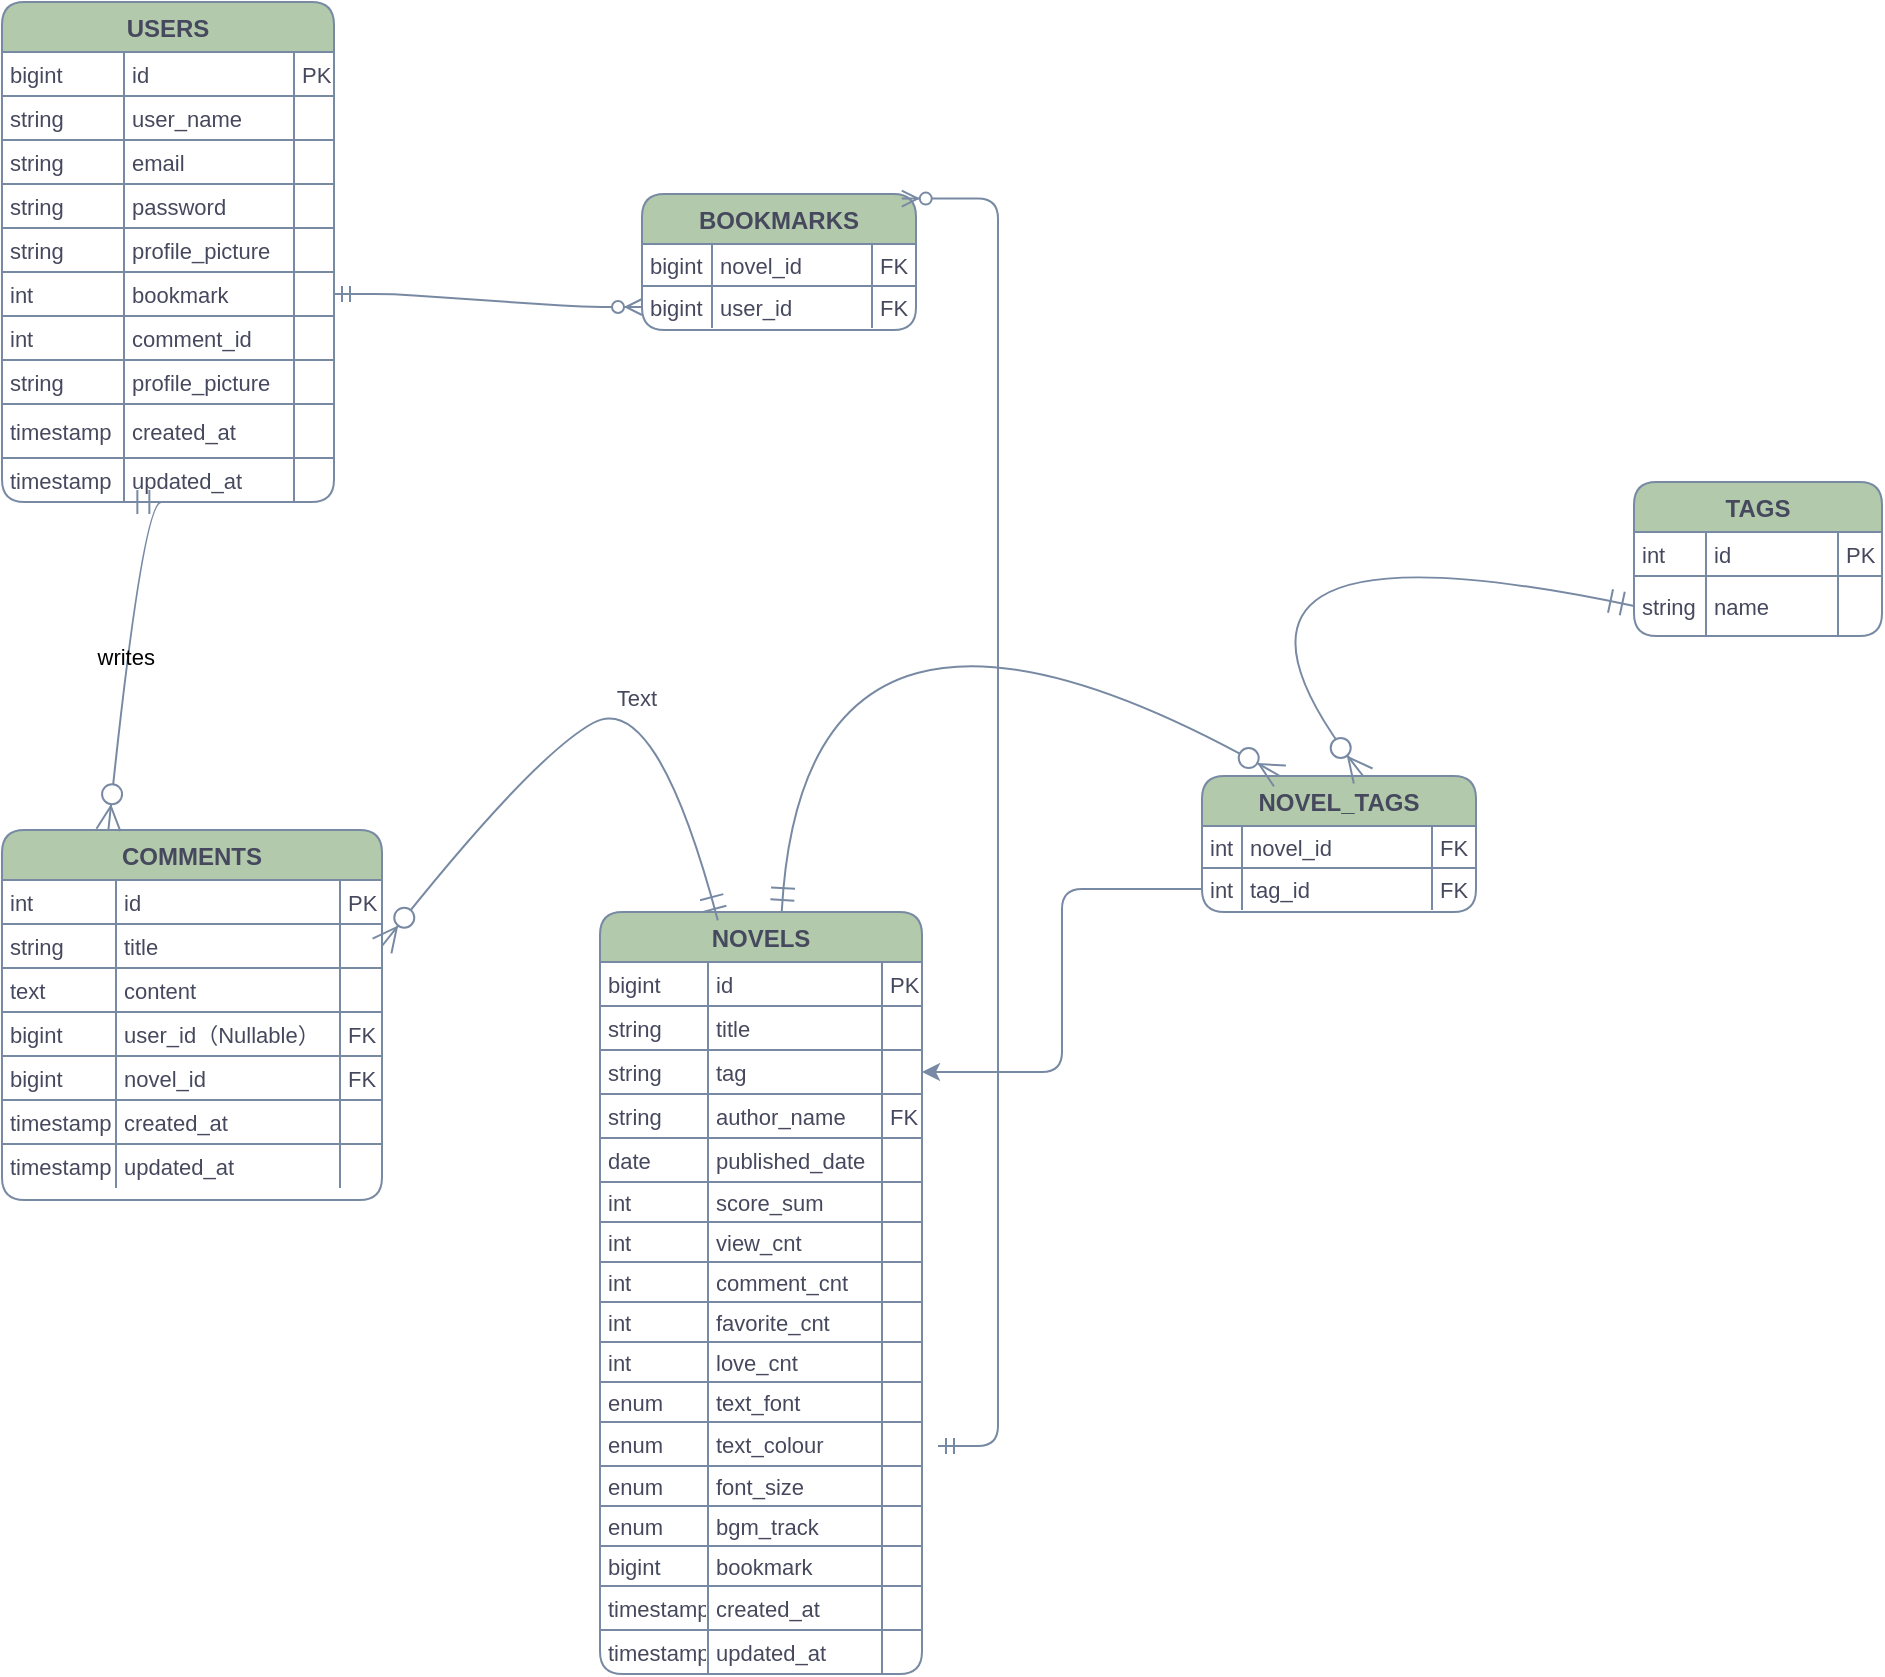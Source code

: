 <mxfile version="26.2.12">
  <diagram name="ページ1" id="Y99zePSGB8UCawO347IT">
    <mxGraphModel dx="908" dy="488" grid="1" gridSize="6" guides="1" tooltips="1" connect="1" arrows="1" fold="1" page="1" pageScale="1" pageWidth="3300" pageHeight="4681" math="0" shadow="0">
      <root>
        <mxCell id="0" />
        <mxCell id="1" parent="0" />
        <mxCell id="2" value="USERS" style="shape=table;startSize=25;container=1;collapsible=0;childLayout=tableLayout;fixedRows=1;rowLines=1;fontStyle=1;align=center;resizeLast=1;labelBackgroundColor=none;fillColor=#B2C9AB;strokeColor=#788AA3;fontColor=#46495D;rounded=1;" parent="1" vertex="1">
          <mxGeometry x="30" y="42" width="166" height="250" as="geometry" />
        </mxCell>
        <mxCell id="3" style="shape=tableRow;horizontal=0;startSize=0;swimlaneHead=0;swimlaneBody=0;fillColor=none;collapsible=0;dropTarget=0;points=[[0,0.5],[1,0.5]];portConstraint=eastwest;top=0;left=0;right=0;bottom=0;labelBackgroundColor=none;strokeColor=#788AA3;fontColor=#46495D;rounded=1;" parent="2" vertex="1">
          <mxGeometry y="25" width="166" height="22" as="geometry" />
        </mxCell>
        <mxCell id="4" value="bigint" style="shape=partialRectangle;connectable=0;fillColor=none;top=0;left=0;bottom=0;right=0;align=left;spacingLeft=2;overflow=hidden;fontSize=11;labelBackgroundColor=none;strokeColor=#788AA3;fontColor=#46495D;rounded=1;" parent="3" vertex="1">
          <mxGeometry width="61" height="22" as="geometry">
            <mxRectangle width="61" height="22" as="alternateBounds" />
          </mxGeometry>
        </mxCell>
        <mxCell id="5" value="id" style="shape=partialRectangle;connectable=0;fillColor=none;top=0;left=0;bottom=0;right=0;align=left;spacingLeft=2;overflow=hidden;fontSize=11;labelBackgroundColor=none;strokeColor=#788AA3;fontColor=#46495D;rounded=1;" parent="3" vertex="1">
          <mxGeometry x="61" width="85" height="22" as="geometry">
            <mxRectangle width="85" height="22" as="alternateBounds" />
          </mxGeometry>
        </mxCell>
        <mxCell id="6" value="PK" style="shape=partialRectangle;connectable=0;fillColor=none;top=0;left=0;bottom=0;right=0;align=left;spacingLeft=2;overflow=hidden;fontSize=11;labelBackgroundColor=none;strokeColor=#788AA3;fontColor=#46495D;rounded=1;" parent="3" vertex="1">
          <mxGeometry x="146" width="20" height="22" as="geometry">
            <mxRectangle width="20" height="22" as="alternateBounds" />
          </mxGeometry>
        </mxCell>
        <mxCell id="7" style="shape=tableRow;horizontal=0;startSize=0;swimlaneHead=0;swimlaneBody=0;fillColor=none;collapsible=0;dropTarget=0;points=[[0,0.5],[1,0.5]];portConstraint=eastwest;top=0;left=0;right=0;bottom=0;labelBackgroundColor=none;strokeColor=#788AA3;fontColor=#46495D;rounded=1;" parent="2" vertex="1">
          <mxGeometry y="47" width="166" height="22" as="geometry" />
        </mxCell>
        <mxCell id="8" value="string" style="shape=partialRectangle;connectable=0;fillColor=none;top=0;left=0;bottom=0;right=0;align=left;spacingLeft=2;overflow=hidden;fontSize=11;labelBackgroundColor=none;strokeColor=#788AA3;fontColor=#46495D;rounded=1;" parent="7" vertex="1">
          <mxGeometry width="61" height="22" as="geometry">
            <mxRectangle width="61" height="22" as="alternateBounds" />
          </mxGeometry>
        </mxCell>
        <mxCell id="9" value="user_name" style="shape=partialRectangle;connectable=0;fillColor=none;top=0;left=0;bottom=0;right=0;align=left;spacingLeft=2;overflow=hidden;fontSize=11;labelBackgroundColor=none;strokeColor=#788AA3;fontColor=#46495D;rounded=1;" parent="7" vertex="1">
          <mxGeometry x="61" width="85" height="22" as="geometry">
            <mxRectangle width="85" height="22" as="alternateBounds" />
          </mxGeometry>
        </mxCell>
        <mxCell id="10" value="" style="shape=partialRectangle;connectable=0;fillColor=none;top=0;left=0;bottom=0;right=0;align=left;spacingLeft=2;overflow=hidden;fontSize=11;labelBackgroundColor=none;strokeColor=#788AA3;fontColor=#46495D;rounded=1;" parent="7" vertex="1">
          <mxGeometry x="146" width="20" height="22" as="geometry">
            <mxRectangle width="20" height="22" as="alternateBounds" />
          </mxGeometry>
        </mxCell>
        <mxCell id="11" style="shape=tableRow;horizontal=0;startSize=0;swimlaneHead=0;swimlaneBody=0;fillColor=none;collapsible=0;dropTarget=0;points=[[0,0.5],[1,0.5]];portConstraint=eastwest;top=0;left=0;right=0;bottom=0;labelBackgroundColor=none;strokeColor=#788AA3;fontColor=#46495D;rounded=1;" parent="2" vertex="1">
          <mxGeometry y="69" width="166" height="22" as="geometry" />
        </mxCell>
        <mxCell id="12" value="string" style="shape=partialRectangle;connectable=0;fillColor=none;top=0;left=0;bottom=0;right=0;align=left;spacingLeft=2;overflow=hidden;fontSize=11;labelBackgroundColor=none;strokeColor=#788AA3;fontColor=#46495D;rounded=1;" parent="11" vertex="1">
          <mxGeometry width="61" height="22" as="geometry">
            <mxRectangle width="61" height="22" as="alternateBounds" />
          </mxGeometry>
        </mxCell>
        <mxCell id="13" value="email" style="shape=partialRectangle;connectable=0;fillColor=none;top=0;left=0;bottom=0;right=0;align=left;spacingLeft=2;overflow=hidden;fontSize=11;labelBackgroundColor=none;strokeColor=#788AA3;fontColor=#46495D;rounded=1;" parent="11" vertex="1">
          <mxGeometry x="61" width="85" height="22" as="geometry">
            <mxRectangle width="85" height="22" as="alternateBounds" />
          </mxGeometry>
        </mxCell>
        <mxCell id="14" value="" style="shape=partialRectangle;connectable=0;fillColor=none;top=0;left=0;bottom=0;right=0;align=left;spacingLeft=2;overflow=hidden;fontSize=11;labelBackgroundColor=none;strokeColor=#788AA3;fontColor=#46495D;rounded=1;" parent="11" vertex="1">
          <mxGeometry x="146" width="20" height="22" as="geometry">
            <mxRectangle width="20" height="22" as="alternateBounds" />
          </mxGeometry>
        </mxCell>
        <mxCell id="15" style="shape=tableRow;horizontal=0;startSize=0;swimlaneHead=0;swimlaneBody=0;fillColor=none;collapsible=0;dropTarget=0;points=[[0,0.5],[1,0.5]];portConstraint=eastwest;top=0;left=0;right=0;bottom=0;labelBackgroundColor=none;strokeColor=#788AA3;fontColor=#46495D;rounded=1;" parent="2" vertex="1">
          <mxGeometry y="91" width="166" height="22" as="geometry" />
        </mxCell>
        <mxCell id="16" value="string" style="shape=partialRectangle;connectable=0;fillColor=none;top=0;left=0;bottom=0;right=0;align=left;spacingLeft=2;overflow=hidden;fontSize=11;labelBackgroundColor=none;strokeColor=#788AA3;fontColor=#46495D;rounded=1;" parent="15" vertex="1">
          <mxGeometry width="61" height="22" as="geometry">
            <mxRectangle width="61" height="22" as="alternateBounds" />
          </mxGeometry>
        </mxCell>
        <mxCell id="17" value="password" style="shape=partialRectangle;connectable=0;fillColor=none;top=0;left=0;bottom=0;right=0;align=left;spacingLeft=2;overflow=hidden;fontSize=11;labelBackgroundColor=none;strokeColor=#788AA3;fontColor=#46495D;rounded=1;" parent="15" vertex="1">
          <mxGeometry x="61" width="85" height="22" as="geometry">
            <mxRectangle width="85" height="22" as="alternateBounds" />
          </mxGeometry>
        </mxCell>
        <mxCell id="18" value="" style="shape=partialRectangle;connectable=0;fillColor=none;top=0;left=0;bottom=0;right=0;align=left;spacingLeft=2;overflow=hidden;fontSize=11;labelBackgroundColor=none;strokeColor=#788AA3;fontColor=#46495D;rounded=1;" parent="15" vertex="1">
          <mxGeometry x="146" width="20" height="22" as="geometry">
            <mxRectangle width="20" height="22" as="alternateBounds" />
          </mxGeometry>
        </mxCell>
        <mxCell id="19" style="shape=tableRow;horizontal=0;startSize=0;swimlaneHead=0;swimlaneBody=0;fillColor=none;collapsible=0;dropTarget=0;points=[[0,0.5],[1,0.5]];portConstraint=eastwest;top=0;left=0;right=0;bottom=0;labelBackgroundColor=none;strokeColor=#788AA3;fontColor=#46495D;rounded=1;" parent="2" vertex="1">
          <mxGeometry y="113" width="166" height="22" as="geometry" />
        </mxCell>
        <mxCell id="20" value="string" style="shape=partialRectangle;connectable=0;fillColor=none;top=0;left=0;bottom=0;right=0;align=left;spacingLeft=2;overflow=hidden;fontSize=11;labelBackgroundColor=none;strokeColor=#788AA3;fontColor=#46495D;rounded=1;" parent="19" vertex="1">
          <mxGeometry width="61" height="22" as="geometry">
            <mxRectangle width="61" height="22" as="alternateBounds" />
          </mxGeometry>
        </mxCell>
        <mxCell id="21" value="profile_picture" style="shape=partialRectangle;connectable=0;fillColor=none;top=0;left=0;bottom=0;right=0;align=left;spacingLeft=2;overflow=hidden;fontSize=11;labelBackgroundColor=none;strokeColor=#788AA3;fontColor=#46495D;rounded=1;" parent="19" vertex="1">
          <mxGeometry x="61" width="85" height="22" as="geometry">
            <mxRectangle width="85" height="22" as="alternateBounds" />
          </mxGeometry>
        </mxCell>
        <mxCell id="22" value="" style="shape=partialRectangle;connectable=0;fillColor=none;top=0;left=0;bottom=0;right=0;align=left;spacingLeft=2;overflow=hidden;fontSize=11;labelBackgroundColor=none;strokeColor=#788AA3;fontColor=#46495D;rounded=1;" parent="19" vertex="1">
          <mxGeometry x="146" width="20" height="22" as="geometry">
            <mxRectangle width="20" height="22" as="alternateBounds" />
          </mxGeometry>
        </mxCell>
        <mxCell id="OOcnGf4a9zu-mXypRK9p-188" style="shape=tableRow;horizontal=0;startSize=0;swimlaneHead=0;swimlaneBody=0;fillColor=none;collapsible=0;dropTarget=0;points=[[0,0.5],[1,0.5]];portConstraint=eastwest;top=0;left=0;right=0;bottom=0;labelBackgroundColor=none;strokeColor=#788AA3;fontColor=#46495D;rounded=1;" parent="2" vertex="1">
          <mxGeometry y="135" width="166" height="22" as="geometry" />
        </mxCell>
        <mxCell id="OOcnGf4a9zu-mXypRK9p-189" value="int" style="shape=partialRectangle;connectable=0;fillColor=none;top=0;left=0;bottom=0;right=0;align=left;spacingLeft=2;overflow=hidden;fontSize=11;labelBackgroundColor=none;strokeColor=#788AA3;fontColor=#46495D;rounded=1;" parent="OOcnGf4a9zu-mXypRK9p-188" vertex="1">
          <mxGeometry width="61" height="22" as="geometry">
            <mxRectangle width="61" height="22" as="alternateBounds" />
          </mxGeometry>
        </mxCell>
        <mxCell id="OOcnGf4a9zu-mXypRK9p-190" value="bookmark" style="shape=partialRectangle;connectable=0;fillColor=none;top=0;left=0;bottom=0;right=0;align=left;spacingLeft=2;overflow=hidden;fontSize=11;labelBackgroundColor=none;strokeColor=#788AA3;fontColor=#46495D;rounded=1;" parent="OOcnGf4a9zu-mXypRK9p-188" vertex="1">
          <mxGeometry x="61" width="85" height="22" as="geometry">
            <mxRectangle width="85" height="22" as="alternateBounds" />
          </mxGeometry>
        </mxCell>
        <mxCell id="OOcnGf4a9zu-mXypRK9p-191" value="" style="shape=partialRectangle;connectable=0;fillColor=none;top=0;left=0;bottom=0;right=0;align=left;spacingLeft=2;overflow=hidden;fontSize=11;labelBackgroundColor=none;strokeColor=#788AA3;fontColor=#46495D;rounded=1;" parent="OOcnGf4a9zu-mXypRK9p-188" vertex="1">
          <mxGeometry x="146" width="20" height="22" as="geometry">
            <mxRectangle width="20" height="22" as="alternateBounds" />
          </mxGeometry>
        </mxCell>
        <mxCell id="OOcnGf4a9zu-mXypRK9p-196" style="shape=tableRow;horizontal=0;startSize=0;swimlaneHead=0;swimlaneBody=0;fillColor=none;collapsible=0;dropTarget=0;points=[[0,0.5],[1,0.5]];portConstraint=eastwest;top=0;left=0;right=0;bottom=0;labelBackgroundColor=none;strokeColor=#788AA3;fontColor=#46495D;rounded=1;" parent="2" vertex="1">
          <mxGeometry y="157" width="166" height="22" as="geometry" />
        </mxCell>
        <mxCell id="OOcnGf4a9zu-mXypRK9p-197" value="int" style="shape=partialRectangle;connectable=0;fillColor=none;top=0;left=0;bottom=0;right=0;align=left;spacingLeft=2;overflow=hidden;fontSize=11;labelBackgroundColor=none;strokeColor=#788AA3;fontColor=#46495D;rounded=1;" parent="OOcnGf4a9zu-mXypRK9p-196" vertex="1">
          <mxGeometry width="61" height="22" as="geometry">
            <mxRectangle width="61" height="22" as="alternateBounds" />
          </mxGeometry>
        </mxCell>
        <mxCell id="OOcnGf4a9zu-mXypRK9p-198" value="comment_id" style="shape=partialRectangle;connectable=0;fillColor=none;top=0;left=0;bottom=0;right=0;align=left;spacingLeft=2;overflow=hidden;fontSize=11;labelBackgroundColor=none;strokeColor=#788AA3;fontColor=#46495D;rounded=1;" parent="OOcnGf4a9zu-mXypRK9p-196" vertex="1">
          <mxGeometry x="61" width="85" height="22" as="geometry">
            <mxRectangle width="85" height="22" as="alternateBounds" />
          </mxGeometry>
        </mxCell>
        <mxCell id="OOcnGf4a9zu-mXypRK9p-199" value="" style="shape=partialRectangle;connectable=0;fillColor=none;top=0;left=0;bottom=0;right=0;align=left;spacingLeft=2;overflow=hidden;fontSize=11;labelBackgroundColor=none;strokeColor=#788AA3;fontColor=#46495D;rounded=1;" parent="OOcnGf4a9zu-mXypRK9p-196" vertex="1">
          <mxGeometry x="146" width="20" height="22" as="geometry">
            <mxRectangle width="20" height="22" as="alternateBounds" />
          </mxGeometry>
        </mxCell>
        <mxCell id="OOcnGf4a9zu-mXypRK9p-192" style="shape=tableRow;horizontal=0;startSize=0;swimlaneHead=0;swimlaneBody=0;fillColor=none;collapsible=0;dropTarget=0;points=[[0,0.5],[1,0.5]];portConstraint=eastwest;top=0;left=0;right=0;bottom=0;labelBackgroundColor=none;strokeColor=#788AA3;fontColor=#46495D;rounded=1;" parent="2" vertex="1">
          <mxGeometry y="179" width="166" height="22" as="geometry" />
        </mxCell>
        <mxCell id="OOcnGf4a9zu-mXypRK9p-193" value="string" style="shape=partialRectangle;connectable=0;fillColor=none;top=0;left=0;bottom=0;right=0;align=left;spacingLeft=2;overflow=hidden;fontSize=11;labelBackgroundColor=none;strokeColor=#788AA3;fontColor=#46495D;rounded=1;" parent="OOcnGf4a9zu-mXypRK9p-192" vertex="1">
          <mxGeometry width="61" height="22" as="geometry">
            <mxRectangle width="61" height="22" as="alternateBounds" />
          </mxGeometry>
        </mxCell>
        <mxCell id="OOcnGf4a9zu-mXypRK9p-194" value="profile_picture" style="shape=partialRectangle;connectable=0;fillColor=none;top=0;left=0;bottom=0;right=0;align=left;spacingLeft=2;overflow=hidden;fontSize=11;labelBackgroundColor=none;strokeColor=#788AA3;fontColor=#46495D;rounded=1;" parent="OOcnGf4a9zu-mXypRK9p-192" vertex="1">
          <mxGeometry x="61" width="85" height="22" as="geometry">
            <mxRectangle width="85" height="22" as="alternateBounds" />
          </mxGeometry>
        </mxCell>
        <mxCell id="OOcnGf4a9zu-mXypRK9p-195" value="" style="shape=partialRectangle;connectable=0;fillColor=none;top=0;left=0;bottom=0;right=0;align=left;spacingLeft=2;overflow=hidden;fontSize=11;labelBackgroundColor=none;strokeColor=#788AA3;fontColor=#46495D;rounded=1;" parent="OOcnGf4a9zu-mXypRK9p-192" vertex="1">
          <mxGeometry x="146" width="20" height="22" as="geometry">
            <mxRectangle width="20" height="22" as="alternateBounds" />
          </mxGeometry>
        </mxCell>
        <mxCell id="23" style="shape=tableRow;horizontal=0;startSize=0;swimlaneHead=0;swimlaneBody=0;fillColor=none;collapsible=0;dropTarget=0;points=[[0,0.5],[1,0.5]];portConstraint=eastwest;top=0;left=0;right=0;bottom=0;labelBackgroundColor=none;strokeColor=#788AA3;fontColor=#46495D;rounded=1;" parent="2" vertex="1">
          <mxGeometry y="201" width="166" height="27" as="geometry" />
        </mxCell>
        <mxCell id="24" value="timestamp" style="shape=partialRectangle;connectable=0;fillColor=none;top=0;left=0;bottom=0;right=0;align=left;spacingLeft=2;overflow=hidden;fontSize=11;labelBackgroundColor=none;strokeColor=#788AA3;fontColor=#46495D;rounded=1;" parent="23" vertex="1">
          <mxGeometry width="61" height="27" as="geometry">
            <mxRectangle width="61" height="27" as="alternateBounds" />
          </mxGeometry>
        </mxCell>
        <mxCell id="25" value="created_at" style="shape=partialRectangle;connectable=0;fillColor=none;top=0;left=0;bottom=0;right=0;align=left;spacingLeft=2;overflow=hidden;fontSize=11;labelBackgroundColor=none;strokeColor=#788AA3;fontColor=#46495D;rounded=1;" parent="23" vertex="1">
          <mxGeometry x="61" width="85" height="27" as="geometry">
            <mxRectangle width="85" height="27" as="alternateBounds" />
          </mxGeometry>
        </mxCell>
        <mxCell id="26" value="" style="shape=partialRectangle;connectable=0;fillColor=none;top=0;left=0;bottom=0;right=0;align=left;spacingLeft=2;overflow=hidden;fontSize=11;labelBackgroundColor=none;strokeColor=#788AA3;fontColor=#46495D;rounded=1;" parent="23" vertex="1">
          <mxGeometry x="146" width="20" height="27" as="geometry">
            <mxRectangle width="20" height="27" as="alternateBounds" />
          </mxGeometry>
        </mxCell>
        <mxCell id="27" style="shape=tableRow;horizontal=0;startSize=0;swimlaneHead=0;swimlaneBody=0;fillColor=none;collapsible=0;dropTarget=0;points=[[0,0.5],[1,0.5]];portConstraint=eastwest;top=0;left=0;right=0;bottom=0;labelBackgroundColor=none;strokeColor=#788AA3;fontColor=#46495D;rounded=1;" parent="2" vertex="1">
          <mxGeometry y="228" width="166" height="22" as="geometry" />
        </mxCell>
        <mxCell id="28" value="timestamp" style="shape=partialRectangle;connectable=0;fillColor=none;top=0;left=0;bottom=0;right=0;align=left;spacingLeft=2;overflow=hidden;fontSize=11;labelBackgroundColor=none;strokeColor=#788AA3;fontColor=#46495D;rounded=1;" parent="27" vertex="1">
          <mxGeometry width="61" height="22" as="geometry">
            <mxRectangle width="61" height="22" as="alternateBounds" />
          </mxGeometry>
        </mxCell>
        <mxCell id="29" value="updated_at" style="shape=partialRectangle;connectable=0;fillColor=none;top=0;left=0;bottom=0;right=0;align=left;spacingLeft=2;overflow=hidden;fontSize=11;labelBackgroundColor=none;strokeColor=#788AA3;fontColor=#46495D;rounded=1;" parent="27" vertex="1">
          <mxGeometry x="61" width="85" height="22" as="geometry">
            <mxRectangle width="85" height="22" as="alternateBounds" />
          </mxGeometry>
        </mxCell>
        <mxCell id="30" value="" style="shape=partialRectangle;connectable=0;fillColor=none;top=0;left=0;bottom=0;right=0;align=left;spacingLeft=2;overflow=hidden;fontSize=11;labelBackgroundColor=none;strokeColor=#788AA3;fontColor=#46495D;rounded=1;" parent="27" vertex="1">
          <mxGeometry x="146" width="20" height="22" as="geometry">
            <mxRectangle width="20" height="22" as="alternateBounds" />
          </mxGeometry>
        </mxCell>
        <mxCell id="31" value="NOVELS" style="shape=table;startSize=25;container=1;collapsible=0;childLayout=tableLayout;fixedRows=1;rowLines=1;fontStyle=1;align=center;resizeLast=1;labelBackgroundColor=none;fillColor=#B2C9AB;strokeColor=#788AA3;fontColor=#46495D;rounded=1;" parent="1" vertex="1">
          <mxGeometry x="329" y="497" width="161" height="381" as="geometry" />
        </mxCell>
        <mxCell id="32" style="shape=tableRow;horizontal=0;startSize=0;swimlaneHead=0;swimlaneBody=0;fillColor=none;collapsible=0;dropTarget=0;points=[[0,0.5],[1,0.5]];portConstraint=eastwest;top=0;left=0;right=0;bottom=0;labelBackgroundColor=none;strokeColor=#788AA3;fontColor=#46495D;rounded=1;" parent="31" vertex="1">
          <mxGeometry y="25" width="161" height="22" as="geometry" />
        </mxCell>
        <mxCell id="33" value="bigint" style="shape=partialRectangle;connectable=0;fillColor=none;top=0;left=0;bottom=0;right=0;align=left;spacingLeft=2;overflow=hidden;fontSize=11;labelBackgroundColor=none;strokeColor=#788AA3;fontColor=#46495D;rounded=1;" parent="32" vertex="1">
          <mxGeometry width="54" height="22" as="geometry">
            <mxRectangle width="54" height="22" as="alternateBounds" />
          </mxGeometry>
        </mxCell>
        <mxCell id="34" value="id" style="shape=partialRectangle;connectable=0;fillColor=none;top=0;left=0;bottom=0;right=0;align=left;spacingLeft=2;overflow=hidden;fontSize=11;labelBackgroundColor=none;strokeColor=#788AA3;fontColor=#46495D;rounded=1;" parent="32" vertex="1">
          <mxGeometry x="54" width="87" height="22" as="geometry">
            <mxRectangle width="87" height="22" as="alternateBounds" />
          </mxGeometry>
        </mxCell>
        <mxCell id="35" value="PK" style="shape=partialRectangle;connectable=0;fillColor=none;top=0;left=0;bottom=0;right=0;align=left;spacingLeft=2;overflow=hidden;fontSize=11;labelBackgroundColor=none;strokeColor=#788AA3;fontColor=#46495D;rounded=1;" parent="32" vertex="1">
          <mxGeometry x="141" width="20" height="22" as="geometry">
            <mxRectangle width="20" height="22" as="alternateBounds" />
          </mxGeometry>
        </mxCell>
        <mxCell id="36" style="shape=tableRow;horizontal=0;startSize=0;swimlaneHead=0;swimlaneBody=0;fillColor=none;collapsible=0;dropTarget=0;points=[[0,0.5],[1,0.5]];portConstraint=eastwest;top=0;left=0;right=0;bottom=0;labelBackgroundColor=none;strokeColor=#788AA3;fontColor=#46495D;rounded=1;" parent="31" vertex="1">
          <mxGeometry y="47" width="161" height="22" as="geometry" />
        </mxCell>
        <mxCell id="37" value="string" style="shape=partialRectangle;connectable=0;fillColor=none;top=0;left=0;bottom=0;right=0;align=left;spacingLeft=2;overflow=hidden;fontSize=11;labelBackgroundColor=none;strokeColor=#788AA3;fontColor=#46495D;rounded=1;" parent="36" vertex="1">
          <mxGeometry width="54" height="22" as="geometry">
            <mxRectangle width="54" height="22" as="alternateBounds" />
          </mxGeometry>
        </mxCell>
        <mxCell id="38" value="title" style="shape=partialRectangle;connectable=0;fillColor=none;top=0;left=0;bottom=0;right=0;align=left;spacingLeft=2;overflow=hidden;fontSize=11;labelBackgroundColor=none;strokeColor=#788AA3;fontColor=#46495D;rounded=1;" parent="36" vertex="1">
          <mxGeometry x="54" width="87" height="22" as="geometry">
            <mxRectangle width="87" height="22" as="alternateBounds" />
          </mxGeometry>
        </mxCell>
        <mxCell id="39" value="" style="shape=partialRectangle;connectable=0;fillColor=none;top=0;left=0;bottom=0;right=0;align=left;spacingLeft=2;overflow=hidden;fontSize=11;labelBackgroundColor=none;strokeColor=#788AA3;fontColor=#46495D;rounded=1;" parent="36" vertex="1">
          <mxGeometry x="141" width="20" height="22" as="geometry">
            <mxRectangle width="20" height="22" as="alternateBounds" />
          </mxGeometry>
        </mxCell>
        <mxCell id="OOcnGf4a9zu-mXypRK9p-139" style="shape=tableRow;horizontal=0;startSize=0;swimlaneHead=0;swimlaneBody=0;fillColor=none;collapsible=0;dropTarget=0;points=[[0,0.5],[1,0.5]];portConstraint=eastwest;top=0;left=0;right=0;bottom=0;labelBackgroundColor=none;strokeColor=#788AA3;fontColor=#46495D;rounded=1;" parent="31" vertex="1">
          <mxGeometry y="69" width="161" height="22" as="geometry" />
        </mxCell>
        <mxCell id="OOcnGf4a9zu-mXypRK9p-140" value="string   " style="shape=partialRectangle;connectable=0;fillColor=none;top=0;left=0;bottom=0;right=0;align=left;spacingLeft=2;overflow=hidden;fontSize=11;labelBackgroundColor=none;strokeColor=#788AA3;fontColor=#46495D;rounded=1;" parent="OOcnGf4a9zu-mXypRK9p-139" vertex="1">
          <mxGeometry width="54" height="22" as="geometry">
            <mxRectangle width="54" height="22" as="alternateBounds" />
          </mxGeometry>
        </mxCell>
        <mxCell id="OOcnGf4a9zu-mXypRK9p-141" value="tag" style="shape=partialRectangle;connectable=0;fillColor=none;top=0;left=0;bottom=0;right=0;align=left;spacingLeft=2;overflow=hidden;fontSize=11;labelBackgroundColor=none;strokeColor=#788AA3;fontColor=#46495D;rounded=1;" parent="OOcnGf4a9zu-mXypRK9p-139" vertex="1">
          <mxGeometry x="54" width="87" height="22" as="geometry">
            <mxRectangle width="87" height="22" as="alternateBounds" />
          </mxGeometry>
        </mxCell>
        <mxCell id="OOcnGf4a9zu-mXypRK9p-142" value="" style="shape=partialRectangle;connectable=0;fillColor=none;top=0;left=0;bottom=0;right=0;align=left;spacingLeft=2;overflow=hidden;fontSize=11;labelBackgroundColor=none;strokeColor=#788AA3;fontColor=#46495D;rounded=1;" parent="OOcnGf4a9zu-mXypRK9p-139" vertex="1">
          <mxGeometry x="141" width="20" height="22" as="geometry">
            <mxRectangle width="20" height="22" as="alternateBounds" />
          </mxGeometry>
        </mxCell>
        <mxCell id="40" style="shape=tableRow;horizontal=0;startSize=0;swimlaneHead=0;swimlaneBody=0;fillColor=none;collapsible=0;dropTarget=0;points=[[0,0.5],[1,0.5]];portConstraint=eastwest;top=0;left=0;right=0;bottom=0;labelBackgroundColor=none;strokeColor=#788AA3;fontColor=#46495D;rounded=1;" parent="31" vertex="1">
          <mxGeometry y="91" width="161" height="22" as="geometry" />
        </mxCell>
        <mxCell id="41" value="string" style="shape=partialRectangle;connectable=0;fillColor=none;top=0;left=0;bottom=0;right=0;align=left;spacingLeft=2;overflow=hidden;fontSize=11;labelBackgroundColor=none;strokeColor=#788AA3;fontColor=#46495D;rounded=1;" parent="40" vertex="1">
          <mxGeometry width="54" height="22" as="geometry">
            <mxRectangle width="54" height="22" as="alternateBounds" />
          </mxGeometry>
        </mxCell>
        <mxCell id="42" value="author_name" style="shape=partialRectangle;connectable=0;fillColor=none;top=0;left=0;bottom=0;right=0;align=left;spacingLeft=2;overflow=hidden;fontSize=11;labelBackgroundColor=none;strokeColor=#788AA3;fontColor=#46495D;rounded=1;" parent="40" vertex="1">
          <mxGeometry x="54" width="87" height="22" as="geometry">
            <mxRectangle width="87" height="22" as="alternateBounds" />
          </mxGeometry>
        </mxCell>
        <mxCell id="43" value="FK" style="shape=partialRectangle;connectable=0;fillColor=none;top=0;left=0;bottom=0;right=0;align=left;spacingLeft=2;overflow=hidden;fontSize=11;labelBackgroundColor=none;strokeColor=#788AA3;fontColor=#46495D;rounded=1;" parent="40" vertex="1">
          <mxGeometry x="141" width="20" height="22" as="geometry">
            <mxRectangle width="20" height="22" as="alternateBounds" />
          </mxGeometry>
        </mxCell>
        <mxCell id="48" style="shape=tableRow;horizontal=0;startSize=0;swimlaneHead=0;swimlaneBody=0;fillColor=none;collapsible=0;dropTarget=0;points=[[0,0.5],[1,0.5]];portConstraint=eastwest;top=0;left=0;right=0;bottom=0;labelBackgroundColor=none;strokeColor=#788AA3;fontColor=#46495D;rounded=1;" parent="31" vertex="1">
          <mxGeometry y="113" width="161" height="22" as="geometry" />
        </mxCell>
        <mxCell id="49" value="date" style="shape=partialRectangle;connectable=0;fillColor=none;top=0;left=0;bottom=0;right=0;align=left;spacingLeft=2;overflow=hidden;fontSize=11;labelBackgroundColor=none;strokeColor=#788AA3;fontColor=#46495D;rounded=1;" parent="48" vertex="1">
          <mxGeometry width="54" height="22" as="geometry">
            <mxRectangle width="54" height="22" as="alternateBounds" />
          </mxGeometry>
        </mxCell>
        <mxCell id="50" value="published_date" style="shape=partialRectangle;connectable=0;fillColor=none;top=0;left=0;bottom=0;right=0;align=left;spacingLeft=2;overflow=hidden;fontSize=11;labelBackgroundColor=none;strokeColor=#788AA3;fontColor=#46495D;rounded=1;" parent="48" vertex="1">
          <mxGeometry x="54" width="87" height="22" as="geometry">
            <mxRectangle width="87" height="22" as="alternateBounds" />
          </mxGeometry>
        </mxCell>
        <mxCell id="51" value="" style="shape=partialRectangle;connectable=0;fillColor=none;top=0;left=0;bottom=0;right=0;align=left;spacingLeft=2;overflow=hidden;fontSize=11;labelBackgroundColor=none;strokeColor=#788AA3;fontColor=#46495D;rounded=1;" parent="48" vertex="1">
          <mxGeometry x="141" width="20" height="22" as="geometry">
            <mxRectangle width="20" height="22" as="alternateBounds" />
          </mxGeometry>
        </mxCell>
        <mxCell id="OOcnGf4a9zu-mXypRK9p-152" style="shape=tableRow;horizontal=0;startSize=0;swimlaneHead=0;swimlaneBody=0;fillColor=none;collapsible=0;dropTarget=0;points=[[0,0.5],[1,0.5]];portConstraint=eastwest;top=0;left=0;right=0;bottom=0;labelBackgroundColor=none;strokeColor=#788AA3;fontColor=#46495D;rounded=1;" parent="31" vertex="1">
          <mxGeometry y="135" width="161" height="20" as="geometry" />
        </mxCell>
        <mxCell id="OOcnGf4a9zu-mXypRK9p-153" value="int" style="shape=partialRectangle;connectable=0;fillColor=none;top=0;left=0;bottom=0;right=0;align=left;spacingLeft=2;overflow=hidden;fontSize=11;labelBackgroundColor=none;strokeColor=#788AA3;fontColor=#46495D;rounded=1;" parent="OOcnGf4a9zu-mXypRK9p-152" vertex="1">
          <mxGeometry width="54" height="20" as="geometry">
            <mxRectangle width="54" height="20" as="alternateBounds" />
          </mxGeometry>
        </mxCell>
        <mxCell id="OOcnGf4a9zu-mXypRK9p-154" value="score_sum" style="shape=partialRectangle;connectable=0;fillColor=none;top=0;left=0;bottom=0;right=0;align=left;spacingLeft=2;overflow=hidden;fontSize=11;labelBackgroundColor=none;strokeColor=#788AA3;fontColor=#46495D;rounded=1;" parent="OOcnGf4a9zu-mXypRK9p-152" vertex="1">
          <mxGeometry x="54" width="87" height="20" as="geometry">
            <mxRectangle width="87" height="20" as="alternateBounds" />
          </mxGeometry>
        </mxCell>
        <mxCell id="OOcnGf4a9zu-mXypRK9p-155" value="" style="shape=partialRectangle;connectable=0;fillColor=none;top=0;left=0;bottom=0;right=0;align=left;spacingLeft=2;overflow=hidden;fontSize=11;labelBackgroundColor=none;strokeColor=#788AA3;fontColor=#46495D;rounded=1;" parent="OOcnGf4a9zu-mXypRK9p-152" vertex="1">
          <mxGeometry x="141" width="20" height="20" as="geometry">
            <mxRectangle width="20" height="20" as="alternateBounds" />
          </mxGeometry>
        </mxCell>
        <mxCell id="OOcnGf4a9zu-mXypRK9p-172" style="shape=tableRow;horizontal=0;startSize=0;swimlaneHead=0;swimlaneBody=0;fillColor=none;collapsible=0;dropTarget=0;points=[[0,0.5],[1,0.5]];portConstraint=eastwest;top=0;left=0;right=0;bottom=0;labelBackgroundColor=none;strokeColor=#788AA3;fontColor=#46495D;rounded=1;" parent="31" vertex="1">
          <mxGeometry y="155" width="161" height="20" as="geometry" />
        </mxCell>
        <mxCell id="OOcnGf4a9zu-mXypRK9p-173" value="int    " style="shape=partialRectangle;connectable=0;fillColor=none;top=0;left=0;bottom=0;right=0;align=left;spacingLeft=2;overflow=hidden;fontSize=11;labelBackgroundColor=none;strokeColor=#788AA3;fontColor=#46495D;rounded=1;" parent="OOcnGf4a9zu-mXypRK9p-172" vertex="1">
          <mxGeometry width="54" height="20" as="geometry">
            <mxRectangle width="54" height="20" as="alternateBounds" />
          </mxGeometry>
        </mxCell>
        <mxCell id="OOcnGf4a9zu-mXypRK9p-174" value="view_cnt" style="shape=partialRectangle;connectable=0;fillColor=none;top=0;left=0;bottom=0;right=0;align=left;spacingLeft=2;overflow=hidden;fontSize=11;labelBackgroundColor=none;strokeColor=#788AA3;fontColor=#46495D;rounded=1;" parent="OOcnGf4a9zu-mXypRK9p-172" vertex="1">
          <mxGeometry x="54" width="87" height="20" as="geometry">
            <mxRectangle width="87" height="20" as="alternateBounds" />
          </mxGeometry>
        </mxCell>
        <mxCell id="OOcnGf4a9zu-mXypRK9p-175" value="" style="shape=partialRectangle;connectable=0;fillColor=none;top=0;left=0;bottom=0;right=0;align=left;spacingLeft=2;overflow=hidden;fontSize=11;labelBackgroundColor=none;strokeColor=#788AA3;fontColor=#46495D;rounded=1;" parent="OOcnGf4a9zu-mXypRK9p-172" vertex="1">
          <mxGeometry x="141" width="20" height="20" as="geometry">
            <mxRectangle width="20" height="20" as="alternateBounds" />
          </mxGeometry>
        </mxCell>
        <mxCell id="qPXTRNFHswhl5DHGfVCk-122" style="shape=tableRow;horizontal=0;startSize=0;swimlaneHead=0;swimlaneBody=0;fillColor=none;collapsible=0;dropTarget=0;points=[[0,0.5],[1,0.5]];portConstraint=eastwest;top=0;left=0;right=0;bottom=0;labelBackgroundColor=none;strokeColor=#788AA3;fontColor=#46495D;rounded=1;" vertex="1" parent="31">
          <mxGeometry y="175" width="161" height="20" as="geometry" />
        </mxCell>
        <mxCell id="qPXTRNFHswhl5DHGfVCk-123" value="int    " style="shape=partialRectangle;connectable=0;fillColor=none;top=0;left=0;bottom=0;right=0;align=left;spacingLeft=2;overflow=hidden;fontSize=11;labelBackgroundColor=none;strokeColor=#788AA3;fontColor=#46495D;rounded=1;" vertex="1" parent="qPXTRNFHswhl5DHGfVCk-122">
          <mxGeometry width="54" height="20" as="geometry">
            <mxRectangle width="54" height="20" as="alternateBounds" />
          </mxGeometry>
        </mxCell>
        <mxCell id="qPXTRNFHswhl5DHGfVCk-124" value="comment_cnt" style="shape=partialRectangle;connectable=0;fillColor=none;top=0;left=0;bottom=0;right=0;align=left;spacingLeft=2;overflow=hidden;fontSize=11;labelBackgroundColor=none;strokeColor=#788AA3;fontColor=#46495D;rounded=1;" vertex="1" parent="qPXTRNFHswhl5DHGfVCk-122">
          <mxGeometry x="54" width="87" height="20" as="geometry">
            <mxRectangle width="87" height="20" as="alternateBounds" />
          </mxGeometry>
        </mxCell>
        <mxCell id="qPXTRNFHswhl5DHGfVCk-125" value="" style="shape=partialRectangle;connectable=0;fillColor=none;top=0;left=0;bottom=0;right=0;align=left;spacingLeft=2;overflow=hidden;fontSize=11;labelBackgroundColor=none;strokeColor=#788AA3;fontColor=#46495D;rounded=1;" vertex="1" parent="qPXTRNFHswhl5DHGfVCk-122">
          <mxGeometry x="141" width="20" height="20" as="geometry">
            <mxRectangle width="20" height="20" as="alternateBounds" />
          </mxGeometry>
        </mxCell>
        <mxCell id="qPXTRNFHswhl5DHGfVCk-126" style="shape=tableRow;horizontal=0;startSize=0;swimlaneHead=0;swimlaneBody=0;fillColor=none;collapsible=0;dropTarget=0;points=[[0,0.5],[1,0.5]];portConstraint=eastwest;top=0;left=0;right=0;bottom=0;labelBackgroundColor=none;strokeColor=#788AA3;fontColor=#46495D;rounded=1;" vertex="1" parent="31">
          <mxGeometry y="195" width="161" height="20" as="geometry" />
        </mxCell>
        <mxCell id="qPXTRNFHswhl5DHGfVCk-127" value="int    " style="shape=partialRectangle;connectable=0;fillColor=none;top=0;left=0;bottom=0;right=0;align=left;spacingLeft=2;overflow=hidden;fontSize=11;labelBackgroundColor=none;strokeColor=#788AA3;fontColor=#46495D;rounded=1;" vertex="1" parent="qPXTRNFHswhl5DHGfVCk-126">
          <mxGeometry width="54" height="20" as="geometry">
            <mxRectangle width="54" height="20" as="alternateBounds" />
          </mxGeometry>
        </mxCell>
        <mxCell id="qPXTRNFHswhl5DHGfVCk-128" value="favorite_cnt" style="shape=partialRectangle;connectable=0;fillColor=none;top=0;left=0;bottom=0;right=0;align=left;spacingLeft=2;overflow=hidden;fontSize=11;labelBackgroundColor=none;strokeColor=#788AA3;fontColor=#46495D;rounded=1;" vertex="1" parent="qPXTRNFHswhl5DHGfVCk-126">
          <mxGeometry x="54" width="87" height="20" as="geometry">
            <mxRectangle width="87" height="20" as="alternateBounds" />
          </mxGeometry>
        </mxCell>
        <mxCell id="qPXTRNFHswhl5DHGfVCk-129" value="" style="shape=partialRectangle;connectable=0;fillColor=none;top=0;left=0;bottom=0;right=0;align=left;spacingLeft=2;overflow=hidden;fontSize=11;labelBackgroundColor=none;strokeColor=#788AA3;fontColor=#46495D;rounded=1;" vertex="1" parent="qPXTRNFHswhl5DHGfVCk-126">
          <mxGeometry x="141" width="20" height="20" as="geometry">
            <mxRectangle width="20" height="20" as="alternateBounds" />
          </mxGeometry>
        </mxCell>
        <mxCell id="qPXTRNFHswhl5DHGfVCk-134" style="shape=tableRow;horizontal=0;startSize=0;swimlaneHead=0;swimlaneBody=0;fillColor=none;collapsible=0;dropTarget=0;points=[[0,0.5],[1,0.5]];portConstraint=eastwest;top=0;left=0;right=0;bottom=0;labelBackgroundColor=none;strokeColor=#788AA3;fontColor=#46495D;rounded=1;" vertex="1" parent="31">
          <mxGeometry y="215" width="161" height="20" as="geometry" />
        </mxCell>
        <mxCell id="qPXTRNFHswhl5DHGfVCk-135" value="int    " style="shape=partialRectangle;connectable=0;fillColor=none;top=0;left=0;bottom=0;right=0;align=left;spacingLeft=2;overflow=hidden;fontSize=11;labelBackgroundColor=none;strokeColor=#788AA3;fontColor=#46495D;rounded=1;" vertex="1" parent="qPXTRNFHswhl5DHGfVCk-134">
          <mxGeometry width="54" height="20" as="geometry">
            <mxRectangle width="54" height="20" as="alternateBounds" />
          </mxGeometry>
        </mxCell>
        <mxCell id="qPXTRNFHswhl5DHGfVCk-136" value="love_cnt" style="shape=partialRectangle;connectable=0;fillColor=none;top=0;left=0;bottom=0;right=0;align=left;spacingLeft=2;overflow=hidden;fontSize=11;labelBackgroundColor=none;strokeColor=#788AA3;fontColor=#46495D;rounded=1;" vertex="1" parent="qPXTRNFHswhl5DHGfVCk-134">
          <mxGeometry x="54" width="87" height="20" as="geometry">
            <mxRectangle width="87" height="20" as="alternateBounds" />
          </mxGeometry>
        </mxCell>
        <mxCell id="qPXTRNFHswhl5DHGfVCk-137" value="" style="shape=partialRectangle;connectable=0;fillColor=none;top=0;left=0;bottom=0;right=0;align=left;spacingLeft=2;overflow=hidden;fontSize=11;labelBackgroundColor=none;strokeColor=#788AA3;fontColor=#46495D;rounded=1;" vertex="1" parent="qPXTRNFHswhl5DHGfVCk-134">
          <mxGeometry x="141" width="20" height="20" as="geometry">
            <mxRectangle width="20" height="20" as="alternateBounds" />
          </mxGeometry>
        </mxCell>
        <mxCell id="OOcnGf4a9zu-mXypRK9p-168" style="shape=tableRow;horizontal=0;startSize=0;swimlaneHead=0;swimlaneBody=0;fillColor=none;collapsible=0;dropTarget=0;points=[[0,0.5],[1,0.5]];portConstraint=eastwest;top=0;left=0;right=0;bottom=0;labelBackgroundColor=none;strokeColor=#788AA3;fontColor=#46495D;rounded=1;" parent="31" vertex="1">
          <mxGeometry y="235" width="161" height="20" as="geometry" />
        </mxCell>
        <mxCell id="OOcnGf4a9zu-mXypRK9p-169" value="enum" style="shape=partialRectangle;connectable=0;fillColor=none;top=0;left=0;bottom=0;right=0;align=left;spacingLeft=2;overflow=hidden;fontSize=11;labelBackgroundColor=none;strokeColor=#788AA3;fontColor=#46495D;rounded=1;" parent="OOcnGf4a9zu-mXypRK9p-168" vertex="1">
          <mxGeometry width="54" height="20" as="geometry">
            <mxRectangle width="54" height="20" as="alternateBounds" />
          </mxGeometry>
        </mxCell>
        <mxCell id="OOcnGf4a9zu-mXypRK9p-170" value="text_font" style="shape=partialRectangle;connectable=0;fillColor=none;top=0;left=0;bottom=0;right=0;align=left;spacingLeft=2;overflow=hidden;fontSize=11;labelBackgroundColor=none;strokeColor=#788AA3;fontColor=#46495D;rounded=1;" parent="OOcnGf4a9zu-mXypRK9p-168" vertex="1">
          <mxGeometry x="54" width="87" height="20" as="geometry">
            <mxRectangle width="87" height="20" as="alternateBounds" />
          </mxGeometry>
        </mxCell>
        <mxCell id="OOcnGf4a9zu-mXypRK9p-171" value="" style="shape=partialRectangle;connectable=0;fillColor=none;top=0;left=0;bottom=0;right=0;align=left;spacingLeft=2;overflow=hidden;fontSize=11;labelBackgroundColor=none;strokeColor=#788AA3;fontColor=#46495D;rounded=1;" parent="OOcnGf4a9zu-mXypRK9p-168" vertex="1">
          <mxGeometry x="141" width="20" height="20" as="geometry">
            <mxRectangle width="20" height="20" as="alternateBounds" />
          </mxGeometry>
        </mxCell>
        <mxCell id="OOcnGf4a9zu-mXypRK9p-164" style="shape=tableRow;horizontal=0;startSize=0;swimlaneHead=0;swimlaneBody=0;fillColor=none;collapsible=0;dropTarget=0;points=[[0,0.5],[1,0.5]];portConstraint=eastwest;top=0;left=0;right=0;bottom=0;labelBackgroundColor=none;strokeColor=#788AA3;fontColor=#46495D;rounded=1;" parent="31" vertex="1">
          <mxGeometry y="255" width="161" height="22" as="geometry" />
        </mxCell>
        <mxCell id="OOcnGf4a9zu-mXypRK9p-165" value="enum" style="shape=partialRectangle;connectable=0;fillColor=none;top=0;left=0;bottom=0;right=0;align=left;spacingLeft=2;overflow=hidden;fontSize=11;labelBackgroundColor=none;strokeColor=#788AA3;fontColor=#46495D;rounded=1;" parent="OOcnGf4a9zu-mXypRK9p-164" vertex="1">
          <mxGeometry width="54" height="22" as="geometry">
            <mxRectangle width="54" height="22" as="alternateBounds" />
          </mxGeometry>
        </mxCell>
        <mxCell id="OOcnGf4a9zu-mXypRK9p-166" value="text_colour" style="shape=partialRectangle;connectable=0;fillColor=none;top=0;left=0;bottom=0;right=0;align=left;spacingLeft=2;overflow=hidden;fontSize=11;labelBackgroundColor=none;strokeColor=#788AA3;fontColor=#46495D;rounded=1;" parent="OOcnGf4a9zu-mXypRK9p-164" vertex="1">
          <mxGeometry x="54" width="87" height="22" as="geometry">
            <mxRectangle width="87" height="22" as="alternateBounds" />
          </mxGeometry>
        </mxCell>
        <mxCell id="OOcnGf4a9zu-mXypRK9p-167" value="" style="shape=partialRectangle;connectable=0;fillColor=none;top=0;left=0;bottom=0;right=0;align=left;spacingLeft=2;overflow=hidden;fontSize=11;labelBackgroundColor=none;strokeColor=#788AA3;fontColor=#46495D;rounded=1;" parent="OOcnGf4a9zu-mXypRK9p-164" vertex="1">
          <mxGeometry x="141" width="20" height="22" as="geometry">
            <mxRectangle width="20" height="22" as="alternateBounds" />
          </mxGeometry>
        </mxCell>
        <mxCell id="OOcnGf4a9zu-mXypRK9p-160" style="shape=tableRow;horizontal=0;startSize=0;swimlaneHead=0;swimlaneBody=0;fillColor=none;collapsible=0;dropTarget=0;points=[[0,0.5],[1,0.5]];portConstraint=eastwest;top=0;left=0;right=0;bottom=0;labelBackgroundColor=none;strokeColor=#788AA3;fontColor=#46495D;rounded=1;" parent="31" vertex="1">
          <mxGeometry y="277" width="161" height="20" as="geometry" />
        </mxCell>
        <mxCell id="OOcnGf4a9zu-mXypRK9p-161" value="enum" style="shape=partialRectangle;connectable=0;fillColor=none;top=0;left=0;bottom=0;right=0;align=left;spacingLeft=2;overflow=hidden;fontSize=11;labelBackgroundColor=none;strokeColor=#788AA3;fontColor=#46495D;rounded=1;" parent="OOcnGf4a9zu-mXypRK9p-160" vertex="1">
          <mxGeometry width="54" height="20" as="geometry">
            <mxRectangle width="54" height="20" as="alternateBounds" />
          </mxGeometry>
        </mxCell>
        <mxCell id="OOcnGf4a9zu-mXypRK9p-162" value="font_size" style="shape=partialRectangle;connectable=0;fillColor=none;top=0;left=0;bottom=0;right=0;align=left;spacingLeft=2;overflow=hidden;fontSize=11;labelBackgroundColor=none;strokeColor=#788AA3;fontColor=#46495D;rounded=1;" parent="OOcnGf4a9zu-mXypRK9p-160" vertex="1">
          <mxGeometry x="54" width="87" height="20" as="geometry">
            <mxRectangle width="87" height="20" as="alternateBounds" />
          </mxGeometry>
        </mxCell>
        <mxCell id="OOcnGf4a9zu-mXypRK9p-163" value="" style="shape=partialRectangle;connectable=0;fillColor=none;top=0;left=0;bottom=0;right=0;align=left;spacingLeft=2;overflow=hidden;fontSize=11;labelBackgroundColor=none;strokeColor=#788AA3;fontColor=#46495D;rounded=1;" parent="OOcnGf4a9zu-mXypRK9p-160" vertex="1">
          <mxGeometry x="141" width="20" height="20" as="geometry">
            <mxRectangle width="20" height="20" as="alternateBounds" />
          </mxGeometry>
        </mxCell>
        <mxCell id="OOcnGf4a9zu-mXypRK9p-156" style="shape=tableRow;horizontal=0;startSize=0;swimlaneHead=0;swimlaneBody=0;fillColor=none;collapsible=0;dropTarget=0;points=[[0,0.5],[1,0.5]];portConstraint=eastwest;top=0;left=0;right=0;bottom=0;labelBackgroundColor=none;strokeColor=#788AA3;fontColor=#46495D;rounded=1;" parent="31" vertex="1">
          <mxGeometry y="297" width="161" height="20" as="geometry" />
        </mxCell>
        <mxCell id="OOcnGf4a9zu-mXypRK9p-157" value="enum" style="shape=partialRectangle;connectable=0;fillColor=none;top=0;left=0;bottom=0;right=0;align=left;spacingLeft=2;overflow=hidden;fontSize=11;labelBackgroundColor=none;strokeColor=#788AA3;fontColor=#46495D;rounded=1;" parent="OOcnGf4a9zu-mXypRK9p-156" vertex="1">
          <mxGeometry width="54" height="20" as="geometry">
            <mxRectangle width="54" height="20" as="alternateBounds" />
          </mxGeometry>
        </mxCell>
        <mxCell id="OOcnGf4a9zu-mXypRK9p-158" value="bgm_track" style="shape=partialRectangle;connectable=0;fillColor=none;top=0;left=0;bottom=0;right=0;align=left;spacingLeft=2;overflow=hidden;fontSize=11;labelBackgroundColor=none;strokeColor=#788AA3;fontColor=#46495D;rounded=1;" parent="OOcnGf4a9zu-mXypRK9p-156" vertex="1">
          <mxGeometry x="54" width="87" height="20" as="geometry">
            <mxRectangle width="87" height="20" as="alternateBounds" />
          </mxGeometry>
        </mxCell>
        <mxCell id="OOcnGf4a9zu-mXypRK9p-159" value="" style="shape=partialRectangle;connectable=0;fillColor=none;top=0;left=0;bottom=0;right=0;align=left;spacingLeft=2;overflow=hidden;fontSize=11;labelBackgroundColor=none;strokeColor=#788AA3;fontColor=#46495D;rounded=1;" parent="OOcnGf4a9zu-mXypRK9p-156" vertex="1">
          <mxGeometry x="141" width="20" height="20" as="geometry">
            <mxRectangle width="20" height="20" as="alternateBounds" />
          </mxGeometry>
        </mxCell>
        <mxCell id="OOcnGf4a9zu-mXypRK9p-225" style="shape=tableRow;horizontal=0;startSize=0;swimlaneHead=0;swimlaneBody=0;fillColor=none;collapsible=0;dropTarget=0;points=[[0,0.5],[1,0.5]];portConstraint=eastwest;top=0;left=0;right=0;bottom=0;labelBackgroundColor=none;strokeColor=#788AA3;fontColor=#46495D;rounded=1;" parent="31" vertex="1">
          <mxGeometry y="317" width="161" height="20" as="geometry" />
        </mxCell>
        <mxCell id="OOcnGf4a9zu-mXypRK9p-226" value="bigint" style="shape=partialRectangle;connectable=0;fillColor=none;top=0;left=0;bottom=0;right=0;align=left;spacingLeft=2;overflow=hidden;fontSize=11;labelBackgroundColor=none;strokeColor=#788AA3;fontColor=#46495D;rounded=1;" parent="OOcnGf4a9zu-mXypRK9p-225" vertex="1">
          <mxGeometry width="54" height="20" as="geometry">
            <mxRectangle width="54" height="20" as="alternateBounds" />
          </mxGeometry>
        </mxCell>
        <mxCell id="OOcnGf4a9zu-mXypRK9p-227" value="bookmark" style="shape=partialRectangle;connectable=0;fillColor=none;top=0;left=0;bottom=0;right=0;align=left;spacingLeft=2;overflow=hidden;fontSize=11;labelBackgroundColor=none;strokeColor=#788AA3;fontColor=#46495D;rounded=1;" parent="OOcnGf4a9zu-mXypRK9p-225" vertex="1">
          <mxGeometry x="54" width="87" height="20" as="geometry">
            <mxRectangle width="87" height="20" as="alternateBounds" />
          </mxGeometry>
        </mxCell>
        <mxCell id="OOcnGf4a9zu-mXypRK9p-228" value="" style="shape=partialRectangle;connectable=0;fillColor=none;top=0;left=0;bottom=0;right=0;align=left;spacingLeft=2;overflow=hidden;fontSize=11;labelBackgroundColor=none;strokeColor=#788AA3;fontColor=#46495D;rounded=1;" parent="OOcnGf4a9zu-mXypRK9p-225" vertex="1">
          <mxGeometry x="141" width="20" height="20" as="geometry">
            <mxRectangle width="20" height="20" as="alternateBounds" />
          </mxGeometry>
        </mxCell>
        <mxCell id="60" style="shape=tableRow;horizontal=0;startSize=0;swimlaneHead=0;swimlaneBody=0;fillColor=none;collapsible=0;dropTarget=0;points=[[0,0.5],[1,0.5]];portConstraint=eastwest;top=0;left=0;right=0;bottom=0;labelBackgroundColor=none;strokeColor=#788AA3;fontColor=#46495D;rounded=1;" parent="31" vertex="1">
          <mxGeometry y="337" width="161" height="22" as="geometry" />
        </mxCell>
        <mxCell id="61" value="timestamp" style="shape=partialRectangle;connectable=0;fillColor=none;top=0;left=0;bottom=0;right=0;align=left;spacingLeft=2;overflow=hidden;fontSize=11;labelBackgroundColor=none;strokeColor=#788AA3;fontColor=#46495D;rounded=1;" parent="60" vertex="1">
          <mxGeometry width="54" height="22" as="geometry">
            <mxRectangle width="54" height="22" as="alternateBounds" />
          </mxGeometry>
        </mxCell>
        <mxCell id="62" value="created_at" style="shape=partialRectangle;connectable=0;fillColor=none;top=0;left=0;bottom=0;right=0;align=left;spacingLeft=2;overflow=hidden;fontSize=11;labelBackgroundColor=none;strokeColor=#788AA3;fontColor=#46495D;rounded=1;" parent="60" vertex="1">
          <mxGeometry x="54" width="87" height="22" as="geometry">
            <mxRectangle width="87" height="22" as="alternateBounds" />
          </mxGeometry>
        </mxCell>
        <mxCell id="63" value="" style="shape=partialRectangle;connectable=0;fillColor=none;top=0;left=0;bottom=0;right=0;align=left;spacingLeft=2;overflow=hidden;fontSize=11;labelBackgroundColor=none;strokeColor=#788AA3;fontColor=#46495D;rounded=1;" parent="60" vertex="1">
          <mxGeometry x="141" width="20" height="22" as="geometry">
            <mxRectangle width="20" height="22" as="alternateBounds" />
          </mxGeometry>
        </mxCell>
        <mxCell id="64" style="shape=tableRow;horizontal=0;startSize=0;swimlaneHead=0;swimlaneBody=0;fillColor=none;collapsible=0;dropTarget=0;points=[[0,0.5],[1,0.5]];portConstraint=eastwest;top=0;left=0;right=0;bottom=0;labelBackgroundColor=none;strokeColor=#788AA3;fontColor=#46495D;rounded=1;" parent="31" vertex="1">
          <mxGeometry y="359" width="161" height="22" as="geometry" />
        </mxCell>
        <mxCell id="65" value="timestamp" style="shape=partialRectangle;connectable=0;fillColor=none;top=0;left=0;bottom=0;right=0;align=left;spacingLeft=2;overflow=hidden;fontSize=11;labelBackgroundColor=none;strokeColor=#788AA3;fontColor=#46495D;rounded=1;" parent="64" vertex="1">
          <mxGeometry width="54" height="22" as="geometry">
            <mxRectangle width="54" height="22" as="alternateBounds" />
          </mxGeometry>
        </mxCell>
        <mxCell id="66" value="updated_at" style="shape=partialRectangle;connectable=0;fillColor=none;top=0;left=0;bottom=0;right=0;align=left;spacingLeft=2;overflow=hidden;fontSize=11;labelBackgroundColor=none;strokeColor=#788AA3;fontColor=#46495D;rounded=1;" parent="64" vertex="1">
          <mxGeometry x="54" width="87" height="22" as="geometry">
            <mxRectangle width="87" height="22" as="alternateBounds" />
          </mxGeometry>
        </mxCell>
        <mxCell id="67" value="" style="shape=partialRectangle;connectable=0;fillColor=none;top=0;left=0;bottom=0;right=0;align=left;spacingLeft=2;overflow=hidden;fontSize=11;labelBackgroundColor=none;strokeColor=#788AA3;fontColor=#46495D;rounded=1;" parent="64" vertex="1">
          <mxGeometry x="141" width="20" height="22" as="geometry">
            <mxRectangle width="20" height="22" as="alternateBounds" />
          </mxGeometry>
        </mxCell>
        <mxCell id="68" value="COMMENTS" style="shape=table;startSize=25;container=1;collapsible=0;childLayout=tableLayout;fixedRows=1;rowLines=1;fontStyle=1;align=center;resizeLast=1;labelBackgroundColor=none;fillColor=#B2C9AB;strokeColor=#788AA3;fontColor=#46495D;rounded=1;" parent="1" vertex="1">
          <mxGeometry x="30" y="456" width="190" height="185" as="geometry" />
        </mxCell>
        <mxCell id="69" style="shape=tableRow;horizontal=0;startSize=0;swimlaneHead=0;swimlaneBody=0;fillColor=none;collapsible=0;dropTarget=0;points=[[0,0.5],[1,0.5]];portConstraint=eastwest;top=0;left=0;right=0;bottom=0;labelBackgroundColor=none;strokeColor=#788AA3;fontColor=#46495D;rounded=1;" parent="68" vertex="1">
          <mxGeometry y="25" width="190" height="22" as="geometry" />
        </mxCell>
        <mxCell id="70" value="int" style="shape=partialRectangle;connectable=0;fillColor=none;top=0;left=0;bottom=0;right=0;align=left;spacingLeft=2;overflow=hidden;fontSize=11;labelBackgroundColor=none;strokeColor=#788AA3;fontColor=#46495D;rounded=1;" parent="69" vertex="1">
          <mxGeometry width="57" height="22" as="geometry">
            <mxRectangle width="57" height="22" as="alternateBounds" />
          </mxGeometry>
        </mxCell>
        <mxCell id="71" value="id" style="shape=partialRectangle;connectable=0;fillColor=none;top=0;left=0;bottom=0;right=0;align=left;spacingLeft=2;overflow=hidden;fontSize=11;labelBackgroundColor=none;strokeColor=#788AA3;fontColor=#46495D;rounded=1;" parent="69" vertex="1">
          <mxGeometry x="57" width="112" height="22" as="geometry">
            <mxRectangle width="112" height="22" as="alternateBounds" />
          </mxGeometry>
        </mxCell>
        <mxCell id="72" value="PK" style="shape=partialRectangle;connectable=0;fillColor=none;top=0;left=0;bottom=0;right=0;align=left;spacingLeft=2;overflow=hidden;fontSize=11;labelBackgroundColor=none;strokeColor=#788AA3;fontColor=#46495D;rounded=1;" parent="69" vertex="1">
          <mxGeometry x="169" width="21" height="22" as="geometry">
            <mxRectangle width="21" height="22" as="alternateBounds" />
          </mxGeometry>
        </mxCell>
        <mxCell id="OOcnGf4a9zu-mXypRK9p-135" style="shape=tableRow;horizontal=0;startSize=0;swimlaneHead=0;swimlaneBody=0;fillColor=none;collapsible=0;dropTarget=0;points=[[0,0.5],[1,0.5]];portConstraint=eastwest;top=0;left=0;right=0;bottom=0;labelBackgroundColor=none;strokeColor=#788AA3;fontColor=#46495D;rounded=1;" parent="68" vertex="1">
          <mxGeometry y="47" width="190" height="22" as="geometry" />
        </mxCell>
        <mxCell id="OOcnGf4a9zu-mXypRK9p-136" value="string        " style="shape=partialRectangle;connectable=0;fillColor=none;top=0;left=0;bottom=0;right=0;align=left;spacingLeft=2;overflow=hidden;fontSize=11;labelBackgroundColor=none;strokeColor=#788AA3;fontColor=#46495D;rounded=1;" parent="OOcnGf4a9zu-mXypRK9p-135" vertex="1">
          <mxGeometry width="57" height="22" as="geometry">
            <mxRectangle width="57" height="22" as="alternateBounds" />
          </mxGeometry>
        </mxCell>
        <mxCell id="OOcnGf4a9zu-mXypRK9p-137" value="title" style="shape=partialRectangle;connectable=0;fillColor=none;top=0;left=0;bottom=0;right=0;align=left;spacingLeft=2;overflow=hidden;fontSize=11;labelBackgroundColor=none;strokeColor=#788AA3;fontColor=#46495D;rounded=1;" parent="OOcnGf4a9zu-mXypRK9p-135" vertex="1">
          <mxGeometry x="57" width="112" height="22" as="geometry">
            <mxRectangle width="112" height="22" as="alternateBounds" />
          </mxGeometry>
        </mxCell>
        <mxCell id="OOcnGf4a9zu-mXypRK9p-138" value="" style="shape=partialRectangle;connectable=0;fillColor=none;top=0;left=0;bottom=0;right=0;align=left;spacingLeft=2;overflow=hidden;fontSize=11;labelBackgroundColor=none;strokeColor=#788AA3;fontColor=#46495D;rounded=1;" parent="OOcnGf4a9zu-mXypRK9p-135" vertex="1">
          <mxGeometry x="169" width="21" height="22" as="geometry">
            <mxRectangle width="21" height="22" as="alternateBounds" />
          </mxGeometry>
        </mxCell>
        <mxCell id="73" style="shape=tableRow;horizontal=0;startSize=0;swimlaneHead=0;swimlaneBody=0;fillColor=none;collapsible=0;dropTarget=0;points=[[0,0.5],[1,0.5]];portConstraint=eastwest;top=0;left=0;right=0;bottom=0;labelBackgroundColor=none;strokeColor=#788AA3;fontColor=#46495D;rounded=1;" parent="68" vertex="1">
          <mxGeometry y="69" width="190" height="22" as="geometry" />
        </mxCell>
        <mxCell id="74" value="text" style="shape=partialRectangle;connectable=0;fillColor=none;top=0;left=0;bottom=0;right=0;align=left;spacingLeft=2;overflow=hidden;fontSize=11;labelBackgroundColor=none;strokeColor=#788AA3;fontColor=#46495D;rounded=1;" parent="73" vertex="1">
          <mxGeometry width="57" height="22" as="geometry">
            <mxRectangle width="57" height="22" as="alternateBounds" />
          </mxGeometry>
        </mxCell>
        <mxCell id="75" value="content" style="shape=partialRectangle;connectable=0;fillColor=none;top=0;left=0;bottom=0;right=0;align=left;spacingLeft=2;overflow=hidden;fontSize=11;labelBackgroundColor=none;strokeColor=#788AA3;fontColor=#46495D;rounded=1;" parent="73" vertex="1">
          <mxGeometry x="57" width="112" height="22" as="geometry">
            <mxRectangle width="112" height="22" as="alternateBounds" />
          </mxGeometry>
        </mxCell>
        <mxCell id="76" value="" style="shape=partialRectangle;connectable=0;fillColor=none;top=0;left=0;bottom=0;right=0;align=left;spacingLeft=2;overflow=hidden;fontSize=11;labelBackgroundColor=none;strokeColor=#788AA3;fontColor=#46495D;rounded=1;" parent="73" vertex="1">
          <mxGeometry x="169" width="21" height="22" as="geometry">
            <mxRectangle width="21" height="22" as="alternateBounds" />
          </mxGeometry>
        </mxCell>
        <mxCell id="81" style="shape=tableRow;horizontal=0;startSize=0;swimlaneHead=0;swimlaneBody=0;fillColor=none;collapsible=0;dropTarget=0;points=[[0,0.5],[1,0.5]];portConstraint=eastwest;top=0;left=0;right=0;bottom=0;labelBackgroundColor=none;strokeColor=#788AA3;fontColor=#46495D;rounded=1;" parent="68" vertex="1">
          <mxGeometry y="91" width="190" height="22" as="geometry" />
        </mxCell>
        <mxCell id="82" value="bigint" style="shape=partialRectangle;connectable=0;fillColor=none;top=0;left=0;bottom=0;right=0;align=left;spacingLeft=2;overflow=hidden;fontSize=11;labelBackgroundColor=none;strokeColor=#788AA3;fontColor=#46495D;rounded=1;" parent="81" vertex="1">
          <mxGeometry width="57" height="22" as="geometry">
            <mxRectangle width="57" height="22" as="alternateBounds" />
          </mxGeometry>
        </mxCell>
        <mxCell id="83" value="user_id（Nullable）" style="shape=partialRectangle;connectable=0;fillColor=none;top=0;left=0;bottom=0;right=0;align=left;spacingLeft=2;overflow=hidden;fontSize=11;labelBackgroundColor=none;strokeColor=#788AA3;fontColor=#46495D;rounded=1;" parent="81" vertex="1">
          <mxGeometry x="57" width="112" height="22" as="geometry">
            <mxRectangle width="112" height="22" as="alternateBounds" />
          </mxGeometry>
        </mxCell>
        <mxCell id="84" value="FK" style="shape=partialRectangle;connectable=0;fillColor=none;top=0;left=0;bottom=0;right=0;align=left;spacingLeft=2;overflow=hidden;fontSize=11;labelBackgroundColor=none;strokeColor=#788AA3;fontColor=#46495D;rounded=1;" parent="81" vertex="1">
          <mxGeometry x="169" width="21" height="22" as="geometry">
            <mxRectangle width="21" height="22" as="alternateBounds" />
          </mxGeometry>
        </mxCell>
        <mxCell id="85" style="shape=tableRow;horizontal=0;startSize=0;swimlaneHead=0;swimlaneBody=0;fillColor=none;collapsible=0;dropTarget=0;points=[[0,0.5],[1,0.5]];portConstraint=eastwest;top=0;left=0;right=0;bottom=0;labelBackgroundColor=none;strokeColor=#788AA3;fontColor=#46495D;rounded=1;" parent="68" vertex="1">
          <mxGeometry y="113" width="190" height="22" as="geometry" />
        </mxCell>
        <mxCell id="86" value="bigint" style="shape=partialRectangle;connectable=0;fillColor=none;top=0;left=0;bottom=0;right=0;align=left;spacingLeft=2;overflow=hidden;fontSize=11;labelBackgroundColor=none;strokeColor=#788AA3;fontColor=#46495D;rounded=1;" parent="85" vertex="1">
          <mxGeometry width="57" height="22" as="geometry">
            <mxRectangle width="57" height="22" as="alternateBounds" />
          </mxGeometry>
        </mxCell>
        <mxCell id="87" value="novel_id" style="shape=partialRectangle;connectable=0;fillColor=none;top=0;left=0;bottom=0;right=0;align=left;spacingLeft=2;overflow=hidden;fontSize=11;labelBackgroundColor=none;strokeColor=#788AA3;fontColor=#46495D;rounded=1;" parent="85" vertex="1">
          <mxGeometry x="57" width="112" height="22" as="geometry">
            <mxRectangle width="112" height="22" as="alternateBounds" />
          </mxGeometry>
        </mxCell>
        <mxCell id="88" value="FK" style="shape=partialRectangle;connectable=0;fillColor=none;top=0;left=0;bottom=0;right=0;align=left;spacingLeft=2;overflow=hidden;fontSize=11;labelBackgroundColor=none;strokeColor=#788AA3;fontColor=#46495D;rounded=1;" parent="85" vertex="1">
          <mxGeometry x="169" width="21" height="22" as="geometry">
            <mxRectangle width="21" height="22" as="alternateBounds" />
          </mxGeometry>
        </mxCell>
        <mxCell id="89" style="shape=tableRow;horizontal=0;startSize=0;swimlaneHead=0;swimlaneBody=0;fillColor=none;collapsible=0;dropTarget=0;points=[[0,0.5],[1,0.5]];portConstraint=eastwest;top=0;left=0;right=0;bottom=0;labelBackgroundColor=none;strokeColor=#788AA3;fontColor=#46495D;rounded=1;" parent="68" vertex="1">
          <mxGeometry y="135" width="190" height="22" as="geometry" />
        </mxCell>
        <mxCell id="90" value="timestamp" style="shape=partialRectangle;connectable=0;fillColor=none;top=0;left=0;bottom=0;right=0;align=left;spacingLeft=2;overflow=hidden;fontSize=11;labelBackgroundColor=none;strokeColor=#788AA3;fontColor=#46495D;rounded=1;" parent="89" vertex="1">
          <mxGeometry width="57" height="22" as="geometry">
            <mxRectangle width="57" height="22" as="alternateBounds" />
          </mxGeometry>
        </mxCell>
        <mxCell id="91" value="created_at" style="shape=partialRectangle;connectable=0;fillColor=none;top=0;left=0;bottom=0;right=0;align=left;spacingLeft=2;overflow=hidden;fontSize=11;labelBackgroundColor=none;strokeColor=#788AA3;fontColor=#46495D;rounded=1;" parent="89" vertex="1">
          <mxGeometry x="57" width="112" height="22" as="geometry">
            <mxRectangle width="112" height="22" as="alternateBounds" />
          </mxGeometry>
        </mxCell>
        <mxCell id="92" value="" style="shape=partialRectangle;connectable=0;fillColor=none;top=0;left=0;bottom=0;right=0;align=left;spacingLeft=2;overflow=hidden;fontSize=11;labelBackgroundColor=none;strokeColor=#788AA3;fontColor=#46495D;rounded=1;" parent="89" vertex="1">
          <mxGeometry x="169" width="21" height="22" as="geometry">
            <mxRectangle width="21" height="22" as="alternateBounds" />
          </mxGeometry>
        </mxCell>
        <mxCell id="93" style="shape=tableRow;horizontal=0;startSize=0;swimlaneHead=0;swimlaneBody=0;fillColor=none;collapsible=0;dropTarget=0;points=[[0,0.5],[1,0.5]];portConstraint=eastwest;top=0;left=0;right=0;bottom=0;labelBackgroundColor=none;strokeColor=#788AA3;fontColor=#46495D;rounded=1;" parent="68" vertex="1">
          <mxGeometry y="157" width="190" height="22" as="geometry" />
        </mxCell>
        <mxCell id="94" value="timestamp" style="shape=partialRectangle;connectable=0;fillColor=none;top=0;left=0;bottom=0;right=0;align=left;spacingLeft=2;overflow=hidden;fontSize=11;labelBackgroundColor=none;strokeColor=#788AA3;fontColor=#46495D;rounded=1;" parent="93" vertex="1">
          <mxGeometry width="57" height="22" as="geometry">
            <mxRectangle width="57" height="22" as="alternateBounds" />
          </mxGeometry>
        </mxCell>
        <mxCell id="95" value="updated_at" style="shape=partialRectangle;connectable=0;fillColor=none;top=0;left=0;bottom=0;right=0;align=left;spacingLeft=2;overflow=hidden;fontSize=11;labelBackgroundColor=none;strokeColor=#788AA3;fontColor=#46495D;rounded=1;" parent="93" vertex="1">
          <mxGeometry x="57" width="112" height="22" as="geometry">
            <mxRectangle width="112" height="22" as="alternateBounds" />
          </mxGeometry>
        </mxCell>
        <mxCell id="96" value="" style="shape=partialRectangle;connectable=0;fillColor=none;top=0;left=0;bottom=0;right=0;align=left;spacingLeft=2;overflow=hidden;fontSize=11;labelBackgroundColor=none;strokeColor=#788AA3;fontColor=#46495D;rounded=1;" parent="93" vertex="1">
          <mxGeometry x="169" width="21" height="22" as="geometry">
            <mxRectangle width="21" height="22" as="alternateBounds" />
          </mxGeometry>
        </mxCell>
        <mxCell id="97" value="TAGS" style="shape=table;startSize=25;container=1;collapsible=0;childLayout=tableLayout;fixedRows=1;rowLines=1;fontStyle=1;align=center;resizeLast=1;labelBackgroundColor=none;fillColor=#B2C9AB;strokeColor=#788AA3;fontColor=#46495D;rounded=1;" parent="1" vertex="1">
          <mxGeometry x="846" y="282" width="124" height="77" as="geometry" />
        </mxCell>
        <mxCell id="98" style="shape=tableRow;horizontal=0;startSize=0;swimlaneHead=0;swimlaneBody=0;fillColor=none;collapsible=0;dropTarget=0;points=[[0,0.5],[1,0.5]];portConstraint=eastwest;top=0;left=0;right=0;bottom=0;labelBackgroundColor=none;strokeColor=#788AA3;fontColor=#46495D;rounded=1;" parent="97" vertex="1">
          <mxGeometry y="25" width="124" height="22" as="geometry" />
        </mxCell>
        <mxCell id="99" value="int" style="shape=partialRectangle;connectable=0;fillColor=none;top=0;left=0;bottom=0;right=0;align=left;spacingLeft=2;overflow=hidden;fontSize=11;labelBackgroundColor=none;strokeColor=#788AA3;fontColor=#46495D;rounded=1;" parent="98" vertex="1">
          <mxGeometry width="36" height="22" as="geometry">
            <mxRectangle width="36" height="22" as="alternateBounds" />
          </mxGeometry>
        </mxCell>
        <mxCell id="100" value="id" style="shape=partialRectangle;connectable=0;fillColor=none;top=0;left=0;bottom=0;right=0;align=left;spacingLeft=2;overflow=hidden;fontSize=11;labelBackgroundColor=none;strokeColor=#788AA3;fontColor=#46495D;rounded=1;" parent="98" vertex="1">
          <mxGeometry x="36" width="66" height="22" as="geometry">
            <mxRectangle width="66" height="22" as="alternateBounds" />
          </mxGeometry>
        </mxCell>
        <mxCell id="101" value="PK" style="shape=partialRectangle;connectable=0;fillColor=none;top=0;left=0;bottom=0;right=0;align=left;spacingLeft=2;overflow=hidden;fontSize=11;labelBackgroundColor=none;strokeColor=#788AA3;fontColor=#46495D;rounded=1;" parent="98" vertex="1">
          <mxGeometry x="102" width="22" height="22" as="geometry">
            <mxRectangle width="22" height="22" as="alternateBounds" />
          </mxGeometry>
        </mxCell>
        <mxCell id="102" style="shape=tableRow;horizontal=0;startSize=0;swimlaneHead=0;swimlaneBody=0;fillColor=none;collapsible=0;dropTarget=0;points=[[0,0.5],[1,0.5]];portConstraint=eastwest;top=0;left=0;right=0;bottom=0;labelBackgroundColor=none;strokeColor=#788AA3;fontColor=#46495D;rounded=1;" parent="97" vertex="1">
          <mxGeometry y="47" width="124" height="30" as="geometry" />
        </mxCell>
        <mxCell id="103" value="string" style="shape=partialRectangle;connectable=0;fillColor=none;top=0;left=0;bottom=0;right=0;align=left;spacingLeft=2;overflow=hidden;fontSize=11;labelBackgroundColor=none;strokeColor=#788AA3;fontColor=#46495D;rounded=1;" parent="102" vertex="1">
          <mxGeometry width="36" height="30" as="geometry">
            <mxRectangle width="36" height="30" as="alternateBounds" />
          </mxGeometry>
        </mxCell>
        <mxCell id="104" value="name" style="shape=partialRectangle;connectable=0;fillColor=none;top=0;left=0;bottom=0;right=0;align=left;spacingLeft=2;overflow=hidden;fontSize=11;labelBackgroundColor=none;strokeColor=#788AA3;fontColor=#46495D;rounded=1;" parent="102" vertex="1">
          <mxGeometry x="36" width="66" height="30" as="geometry">
            <mxRectangle width="66" height="30" as="alternateBounds" />
          </mxGeometry>
        </mxCell>
        <mxCell id="105" value="" style="shape=partialRectangle;connectable=0;fillColor=none;top=0;left=0;bottom=0;right=0;align=left;spacingLeft=2;overflow=hidden;fontSize=11;labelBackgroundColor=none;strokeColor=#788AA3;fontColor=#46495D;rounded=1;" parent="102" vertex="1">
          <mxGeometry x="102" width="22" height="30" as="geometry">
            <mxRectangle width="22" height="30" as="alternateBounds" />
          </mxGeometry>
        </mxCell>
        <mxCell id="110" value="NOVEL_TAGS" style="shape=table;startSize=25;container=1;collapsible=0;childLayout=tableLayout;fixedRows=1;rowLines=1;fontStyle=1;align=center;resizeLast=1;labelBackgroundColor=none;fillColor=#B2C9AB;strokeColor=#788AA3;fontColor=#46495D;rounded=1;" parent="1" vertex="1">
          <mxGeometry x="630" y="429" width="137" height="68" as="geometry" />
        </mxCell>
        <mxCell id="111" style="shape=tableRow;horizontal=0;startSize=0;swimlaneHead=0;swimlaneBody=0;fillColor=none;collapsible=0;dropTarget=0;points=[[0,0.5],[1,0.5]];portConstraint=eastwest;top=0;left=0;right=0;bottom=0;labelBackgroundColor=none;strokeColor=#788AA3;fontColor=#46495D;rounded=1;" parent="110" vertex="1">
          <mxGeometry y="25" width="137" height="21" as="geometry" />
        </mxCell>
        <mxCell id="112" value="int" style="shape=partialRectangle;connectable=0;fillColor=none;top=0;left=0;bottom=0;right=0;align=left;spacingLeft=2;overflow=hidden;fontSize=11;labelBackgroundColor=none;strokeColor=#788AA3;fontColor=#46495D;rounded=1;" parent="111" vertex="1">
          <mxGeometry width="20" height="21" as="geometry">
            <mxRectangle width="20" height="21" as="alternateBounds" />
          </mxGeometry>
        </mxCell>
        <mxCell id="113" value="novel_id" style="shape=partialRectangle;connectable=0;fillColor=none;top=0;left=0;bottom=0;right=0;align=left;spacingLeft=2;overflow=hidden;fontSize=11;labelBackgroundColor=none;strokeColor=#788AA3;fontColor=#46495D;rounded=1;" parent="111" vertex="1">
          <mxGeometry x="20" width="95" height="21" as="geometry">
            <mxRectangle width="95" height="21" as="alternateBounds" />
          </mxGeometry>
        </mxCell>
        <mxCell id="114" value="FK" style="shape=partialRectangle;connectable=0;fillColor=none;top=0;left=0;bottom=0;right=0;align=left;spacingLeft=2;overflow=hidden;fontSize=11;labelBackgroundColor=none;strokeColor=#788AA3;fontColor=#46495D;rounded=1;" parent="111" vertex="1">
          <mxGeometry x="115" width="22" height="21" as="geometry">
            <mxRectangle width="22" height="21" as="alternateBounds" />
          </mxGeometry>
        </mxCell>
        <mxCell id="115" style="shape=tableRow;horizontal=0;startSize=0;swimlaneHead=0;swimlaneBody=0;fillColor=none;collapsible=0;dropTarget=0;points=[[0,0.5],[1,0.5]];portConstraint=eastwest;top=0;left=0;right=0;bottom=0;labelBackgroundColor=none;strokeColor=#788AA3;fontColor=#46495D;rounded=1;" parent="110" vertex="1">
          <mxGeometry y="46" width="137" height="21" as="geometry" />
        </mxCell>
        <mxCell id="116" value="int" style="shape=partialRectangle;connectable=0;fillColor=none;top=0;left=0;bottom=0;right=0;align=left;spacingLeft=2;overflow=hidden;fontSize=11;labelBackgroundColor=none;strokeColor=#788AA3;fontColor=#46495D;rounded=1;" parent="115" vertex="1">
          <mxGeometry width="20" height="21" as="geometry">
            <mxRectangle width="20" height="21" as="alternateBounds" />
          </mxGeometry>
        </mxCell>
        <mxCell id="117" value="tag_id" style="shape=partialRectangle;connectable=0;fillColor=none;top=0;left=0;bottom=0;right=0;align=left;spacingLeft=2;overflow=hidden;fontSize=11;labelBackgroundColor=none;strokeColor=#788AA3;fontColor=#46495D;rounded=1;" parent="115" vertex="1">
          <mxGeometry x="20" width="95" height="21" as="geometry">
            <mxRectangle width="95" height="21" as="alternateBounds" />
          </mxGeometry>
        </mxCell>
        <mxCell id="118" value="FK" style="shape=partialRectangle;connectable=0;fillColor=none;top=0;left=0;bottom=0;right=0;align=left;spacingLeft=2;overflow=hidden;fontSize=11;labelBackgroundColor=none;strokeColor=#788AA3;fontColor=#46495D;rounded=1;" parent="115" vertex="1">
          <mxGeometry x="115" width="22" height="21" as="geometry">
            <mxRectangle width="22" height="21" as="alternateBounds" />
          </mxGeometry>
        </mxCell>
        <mxCell id="119" value="writes" style="curved=1;startArrow=ERmandOne;startSize=10;;endArrow=ERzeroToMany;endSize=10;;exitX=0.48;exitY=1;entryX=0.28;entryY=0;labelBackgroundColor=none;strokeColor=#788AA3;fontColor=default;" parent="1" source="2" target="68" edge="1">
          <mxGeometry x="-0.002" relative="1" as="geometry">
            <Array as="points">
              <mxPoint x="100" y="292" />
            </Array>
            <mxPoint as="offset" />
          </mxGeometry>
        </mxCell>
        <mxCell id="120" value="" style="curved=1;startArrow=ERmandOne;startSize=10;;endArrow=ERzeroToMany;endSize=10;;exitX=0.366;exitY=0.011;entryX=1;entryY=0.5;exitDx=0;exitDy=0;entryDx=0;entryDy=0;exitPerimeter=0;labelBackgroundColor=none;strokeColor=#788AA3;fontColor=default;" parent="1" source="31" target="OOcnGf4a9zu-mXypRK9p-135" edge="1">
          <mxGeometry x="-0.074" y="-21" relative="1" as="geometry">
            <Array as="points">
              <mxPoint x="357" y="385" />
              <mxPoint x="294" y="420" />
            </Array>
            <mxPoint x="328.846" y="490" as="sourcePoint" />
            <mxPoint x="287" y="394" as="targetPoint" />
            <mxPoint as="offset" />
          </mxGeometry>
        </mxCell>
        <mxCell id="OOcnGf4a9zu-mXypRK9p-143" value="Text" style="edgeLabel;html=1;align=center;verticalAlign=middle;resizable=0;points=[];labelBackgroundColor=none;fontColor=#46495D;rounded=1;" parent="120" vertex="1" connectable="0">
          <mxGeometry x="-0.239" y="11" relative="1" as="geometry">
            <mxPoint as="offset" />
          </mxGeometry>
        </mxCell>
        <mxCell id="121" value="" style="curved=1;startArrow=ERmandOne;startSize=10;;endArrow=ERzeroToMany;endSize=10;;entryX=0.28;entryY=-0.01;labelBackgroundColor=none;strokeColor=#788AA3;fontColor=default;" parent="1" source="31" target="110" edge="1">
          <mxGeometry relative="1" as="geometry">
            <Array as="points">
              <mxPoint x="431" y="292" />
            </Array>
          </mxGeometry>
        </mxCell>
        <mxCell id="122" value="" style="curved=1;startArrow=ERmandOne;startSize=10;;endArrow=ERzeroToMany;endSize=10;;exitX=0;exitY=0.5;entryX=0.59;entryY=-0.01;exitDx=0;exitDy=0;labelBackgroundColor=none;strokeColor=#788AA3;fontColor=default;" parent="1" source="102" target="110" edge="1">
          <mxGeometry x="0.069" y="-119" relative="1" as="geometry">
            <Array as="points">
              <mxPoint x="601" y="292" />
            </Array>
            <mxPoint as="offset" />
          </mxGeometry>
        </mxCell>
        <mxCell id="OOcnGf4a9zu-mXypRK9p-209" value="BOOKMARKS" style="shape=table;startSize=25;container=1;collapsible=0;childLayout=tableLayout;fixedRows=1;rowLines=1;fontStyle=1;align=center;resizeLast=1;labelBackgroundColor=none;fillColor=#B2C9AB;strokeColor=#788AA3;fontColor=#46495D;rounded=1;" parent="1" vertex="1">
          <mxGeometry x="350" y="138" width="137" height="68" as="geometry" />
        </mxCell>
        <mxCell id="OOcnGf4a9zu-mXypRK9p-210" style="shape=tableRow;horizontal=0;startSize=0;swimlaneHead=0;swimlaneBody=0;fillColor=none;collapsible=0;dropTarget=0;points=[[0,0.5],[1,0.5]];portConstraint=eastwest;top=0;left=0;right=0;bottom=0;labelBackgroundColor=none;strokeColor=#788AA3;fontColor=#46495D;rounded=1;" parent="OOcnGf4a9zu-mXypRK9p-209" vertex="1">
          <mxGeometry y="25" width="137" height="21" as="geometry" />
        </mxCell>
        <mxCell id="OOcnGf4a9zu-mXypRK9p-211" value="bigint" style="shape=partialRectangle;connectable=0;fillColor=none;top=0;left=0;bottom=0;right=0;align=left;spacingLeft=2;overflow=hidden;fontSize=11;labelBackgroundColor=none;strokeColor=#788AA3;fontColor=#46495D;rounded=1;" parent="OOcnGf4a9zu-mXypRK9p-210" vertex="1">
          <mxGeometry width="35" height="21" as="geometry">
            <mxRectangle width="35" height="21" as="alternateBounds" />
          </mxGeometry>
        </mxCell>
        <mxCell id="OOcnGf4a9zu-mXypRK9p-212" value="novel_id" style="shape=partialRectangle;connectable=0;fillColor=none;top=0;left=0;bottom=0;right=0;align=left;spacingLeft=2;overflow=hidden;fontSize=11;labelBackgroundColor=none;strokeColor=#788AA3;fontColor=#46495D;rounded=1;" parent="OOcnGf4a9zu-mXypRK9p-210" vertex="1">
          <mxGeometry x="35" width="80" height="21" as="geometry">
            <mxRectangle width="80" height="21" as="alternateBounds" />
          </mxGeometry>
        </mxCell>
        <mxCell id="OOcnGf4a9zu-mXypRK9p-213" value="FK" style="shape=partialRectangle;connectable=0;fillColor=none;top=0;left=0;bottom=0;right=0;align=left;spacingLeft=2;overflow=hidden;fontSize=11;labelBackgroundColor=none;strokeColor=#788AA3;fontColor=#46495D;rounded=1;" parent="OOcnGf4a9zu-mXypRK9p-210" vertex="1">
          <mxGeometry x="115" width="22" height="21" as="geometry">
            <mxRectangle width="22" height="21" as="alternateBounds" />
          </mxGeometry>
        </mxCell>
        <mxCell id="OOcnGf4a9zu-mXypRK9p-214" style="shape=tableRow;horizontal=0;startSize=0;swimlaneHead=0;swimlaneBody=0;fillColor=none;collapsible=0;dropTarget=0;points=[[0,0.5],[1,0.5]];portConstraint=eastwest;top=0;left=0;right=0;bottom=0;labelBackgroundColor=none;strokeColor=#788AA3;fontColor=#46495D;rounded=1;" parent="OOcnGf4a9zu-mXypRK9p-209" vertex="1">
          <mxGeometry y="46" width="137" height="21" as="geometry" />
        </mxCell>
        <mxCell id="OOcnGf4a9zu-mXypRK9p-215" value="bigint" style="shape=partialRectangle;connectable=0;fillColor=none;top=0;left=0;bottom=0;right=0;align=left;spacingLeft=2;overflow=hidden;fontSize=11;labelBackgroundColor=none;strokeColor=#788AA3;fontColor=#46495D;rounded=1;" parent="OOcnGf4a9zu-mXypRK9p-214" vertex="1">
          <mxGeometry width="35" height="21" as="geometry">
            <mxRectangle width="35" height="21" as="alternateBounds" />
          </mxGeometry>
        </mxCell>
        <mxCell id="OOcnGf4a9zu-mXypRK9p-216" value="user_id" style="shape=partialRectangle;connectable=0;fillColor=none;top=0;left=0;bottom=0;right=0;align=left;spacingLeft=2;overflow=hidden;fontSize=11;labelBackgroundColor=none;strokeColor=#788AA3;fontColor=#46495D;rounded=1;" parent="OOcnGf4a9zu-mXypRK9p-214" vertex="1">
          <mxGeometry x="35" width="80" height="21" as="geometry">
            <mxRectangle width="80" height="21" as="alternateBounds" />
          </mxGeometry>
        </mxCell>
        <mxCell id="OOcnGf4a9zu-mXypRK9p-217" value="FK" style="shape=partialRectangle;connectable=0;fillColor=none;top=0;left=0;bottom=0;right=0;align=left;spacingLeft=2;overflow=hidden;fontSize=11;labelBackgroundColor=none;strokeColor=#788AA3;fontColor=#46495D;rounded=1;" parent="OOcnGf4a9zu-mXypRK9p-214" vertex="1">
          <mxGeometry x="115" width="22" height="21" as="geometry">
            <mxRectangle width="22" height="21" as="alternateBounds" />
          </mxGeometry>
        </mxCell>
        <mxCell id="OOcnGf4a9zu-mXypRK9p-224" value="" style="edgeStyle=entityRelationEdgeStyle;fontSize=12;html=1;endArrow=ERzeroToMany;startArrow=ERmandOne;rounded=1;entryX=0;entryY=0.5;entryDx=0;entryDy=0;exitX=1;exitY=0.5;exitDx=0;exitDy=0;labelBackgroundColor=none;strokeColor=#788AA3;fontColor=default;" parent="1" source="OOcnGf4a9zu-mXypRK9p-188" target="OOcnGf4a9zu-mXypRK9p-214" edge="1">
          <mxGeometry width="100" height="100" relative="1" as="geometry">
            <mxPoint x="199.01" y="175" as="sourcePoint" />
            <mxPoint x="349.996" y="208.576" as="targetPoint" />
            <Array as="points">
              <mxPoint x="204" y="192" />
            </Array>
          </mxGeometry>
        </mxCell>
        <mxCell id="OOcnGf4a9zu-mXypRK9p-229" value="" style="edgeStyle=entityRelationEdgeStyle;fontSize=12;html=1;endArrow=ERzeroToMany;startArrow=ERmandOne;rounded=1;strokeColor=#788AA3;fontColor=#46495D;fillColor=#B2C9AB;entryX=0.948;entryY=0.034;entryDx=0;entryDy=0;entryPerimeter=0;" parent="1" target="OOcnGf4a9zu-mXypRK9p-209" edge="1">
          <mxGeometry width="100" height="100" relative="1" as="geometry">
            <mxPoint x="498" y="764" as="sourcePoint" />
            <mxPoint x="498" y="239" as="targetPoint" />
            <Array as="points">
              <mxPoint x="440.76" y="334.28" />
              <mxPoint x="510" y="624" />
              <mxPoint x="504" y="594" />
              <mxPoint x="517" y="648" />
              <mxPoint x="564" y="666" />
              <mxPoint x="458.76" y="358.28" />
              <mxPoint x="400.76" y="340.28" />
              <mxPoint x="446.76" y="304.28" />
              <mxPoint x="416.76" y="304.28" />
              <mxPoint x="428.76" y="298.28" />
            </Array>
          </mxGeometry>
        </mxCell>
        <mxCell id="OOcnGf4a9zu-mXypRK9p-230" style="edgeStyle=orthogonalEdgeStyle;rounded=1;orthogonalLoop=1;jettySize=auto;html=1;exitX=0;exitY=0.5;exitDx=0;exitDy=0;strokeColor=#788AA3;fontColor=#46495D;fillColor=#B2C9AB;entryX=1;entryY=0.5;entryDx=0;entryDy=0;" parent="1" source="115" target="OOcnGf4a9zu-mXypRK9p-139" edge="1">
          <mxGeometry relative="1" as="geometry">
            <mxPoint x="516" y="588" as="targetPoint" />
          </mxGeometry>
        </mxCell>
      </root>
    </mxGraphModel>
  </diagram>
</mxfile>
